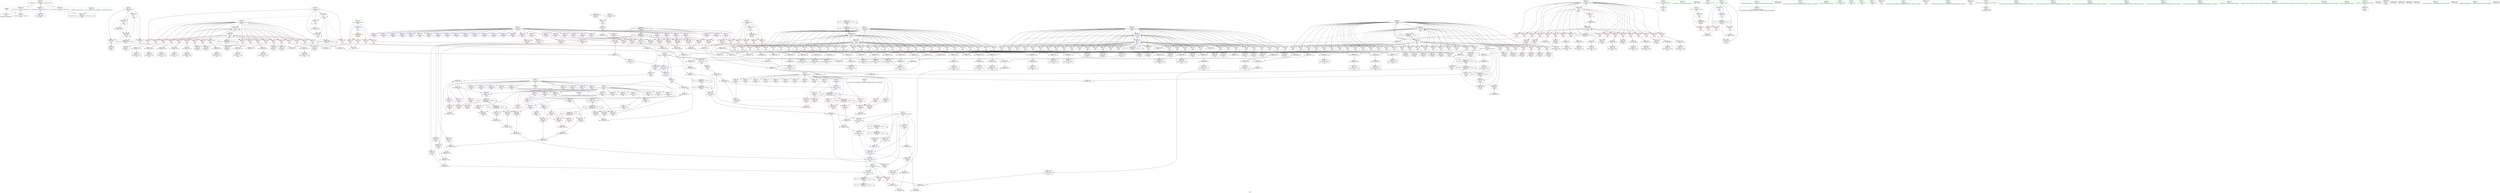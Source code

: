digraph "SVFG" {
	label="SVFG";

	Node0x56217c3c7a30 [shape=record,color=grey,label="{NodeID: 0\nNullPtr}"];
	Node0x56217c3c7a30 -> Node0x56217c3fec00[style=solid];
	Node0x56217c3c7a30 -> Node0x56217c40a1b0[style=solid];
	Node0x56217c450140 [shape=record,color=black,label="{NodeID: 692\nMR_30V_2 = PHI(MR_30V_3, MR_30V_1, )\npts\{88 \}\n}"];
	Node0x56217c450140 -> Node0x56217c446740[style=dashed];
	Node0x56217c450140 -> Node0x56217c450140[style=dashed];
	Node0x56217c426480 [shape=record,color=grey,label="{NodeID: 609\n610 = Binary(599, 609, )\n}"];
	Node0x56217c426480 -> Node0x56217c420f00[style=solid];
	Node0x56217c41e800 [shape=record,color=grey,label="{NodeID: 526\n619 = Binary(618, 98, )\n}"];
	Node0x56217c41e800 -> Node0x56217c4048a0[style=solid];
	Node0x56217c40a2b0 [shape=record,color=blue,label="{NodeID: 443\n67\<--9\nretval\<--\nmain\n}"];
	Node0x56217c411a50 [shape=record,color=red,label="{NodeID: 360\n344\<--87\n\<--L\nmain\n}"];
	Node0x56217c411a50 -> Node0x56217c427e00[style=solid];
	Node0x56217c40d6e0 [shape=record,color=red,label="{NodeID: 277\n209\<--77\n\<--Y20\nmain\n}"];
	Node0x56217c40d6e0 -> Node0x56217c3ffc60[style=solid];
	Node0x56217c4014c0 [shape=record,color=purple,label="{NodeID: 194\n477\<--21\narrayidx215\<--Q1\nmain\n}"];
	Node0x56217c3fe740 [shape=record,color=black,label="{NodeID: 111\n447\<--446\nidxprom197\<--add196\nmain\n}"];
	Node0x56217c3ca3f0 [shape=record,color=green,label="{NodeID: 28\n52\<--53\n__cxa_atexit\<--__cxa_atexit_field_insensitive\n}"];
	Node0x56217c428e80 [shape=record,color=grey,label="{NodeID: 637\n155 = cmp(153, 154, )\n}"];
	Node0x56217c421200 [shape=record,color=grey,label="{NodeID: 554\n523 = Binary(522, 98, )\n}"];
	Node0x56217c421200 -> Node0x56217c403ba0[style=solid];
	Node0x56217c41b610 [shape=record,color=blue,label="{NodeID: 471\n85\<--675\nY127\<--inc333\nmain\n}"];
	Node0x56217c41b610 -> Node0x56217c410050[style=dashed];
	Node0x56217c41b610 -> Node0x56217c410120[style=dashed];
	Node0x56217c41b610 -> Node0x56217c4101f0[style=dashed];
	Node0x56217c41b610 -> Node0x56217c4102c0[style=dashed];
	Node0x56217c41b610 -> Node0x56217c410390[style=dashed];
	Node0x56217c41b610 -> Node0x56217c410460[style=dashed];
	Node0x56217c41b610 -> Node0x56217c410530[style=dashed];
	Node0x56217c41b610 -> Node0x56217c410600[style=dashed];
	Node0x56217c41b610 -> Node0x56217c4106d0[style=dashed];
	Node0x56217c41b610 -> Node0x56217c4107a0[style=dashed];
	Node0x56217c41b610 -> Node0x56217c410870[style=dashed];
	Node0x56217c41b610 -> Node0x56217c410940[style=dashed];
	Node0x56217c41b610 -> Node0x56217c410a10[style=dashed];
	Node0x56217c41b610 -> Node0x56217c410ae0[style=dashed];
	Node0x56217c41b610 -> Node0x56217c410bb0[style=dashed];
	Node0x56217c41b610 -> Node0x56217c410c80[style=dashed];
	Node0x56217c41b610 -> Node0x56217c410d50[style=dashed];
	Node0x56217c41b610 -> Node0x56217c410e20[style=dashed];
	Node0x56217c41b610 -> Node0x56217c410ef0[style=dashed];
	Node0x56217c41b610 -> Node0x56217c410fc0[style=dashed];
	Node0x56217c41b610 -> Node0x56217c411090[style=dashed];
	Node0x56217c41b610 -> Node0x56217c411160[style=dashed];
	Node0x56217c41b610 -> Node0x56217c411230[style=dashed];
	Node0x56217c41b610 -> Node0x56217c411300[style=dashed];
	Node0x56217c41b610 -> Node0x56217c4113d0[style=dashed];
	Node0x56217c41b610 -> Node0x56217c4114a0[style=dashed];
	Node0x56217c41b610 -> Node0x56217c411570[style=dashed];
	Node0x56217c41b610 -> Node0x56217c411640[style=dashed];
	Node0x56217c41b610 -> Node0x56217c411710[style=dashed];
	Node0x56217c41b610 -> Node0x56217c4117e0[style=dashed];
	Node0x56217c41b610 -> Node0x56217c4118b0[style=dashed];
	Node0x56217c41b610 -> Node0x56217c41aec0[style=dashed];
	Node0x56217c41b610 -> Node0x56217c41b610[style=dashed];
	Node0x56217c41b610 -> Node0x56217c44fc40[style=dashed];
	Node0x56217c407480 [shape=record,color=red,label="{NodeID: 388\n638\<--87\n\<--L\nmain\n}"];
	Node0x56217c407480 -> Node0x56217c423d80[style=solid];
	Node0x56217c40eda0 [shape=record,color=red,label="{NodeID: 305\n416\<--83\n\<--X122\nmain\n}"];
	Node0x56217c40eda0 -> Node0x56217c425e80[style=solid];
	Node0x56217c402b80 [shape=record,color=purple,label="{NodeID: 222\n369\<--27\narrayidx147\<--QQ\nmain\n}"];
	Node0x56217c404630 [shape=record,color=black,label="{NodeID: 139\n604\<--603\nidxprom290\<--sub289\nmain\n}"];
	Node0x56217c3ff2a0 [shape=record,color=black,label="{NodeID: 56\n127\<--126\nidxprom\<--\nmain\n}"];
	Node0x56217c470490 [shape=record,color=black,label="{NodeID: 748\n694 = PHI()\n}"];
	Node0x56217c423c00 [shape=record,color=grey,label="{NodeID: 582\n379 = Binary(377, 378, )\n}"];
	Node0x56217c423c00 -> Node0x56217c401250[style=solid];
	Node0x56217c408b40 [shape=record,color=red,label="{NodeID: 416\n413\<--412\n\<--arrayidx174\nmain\n}"];
	Node0x56217c408b40 -> Node0x56217c3fe190[style=solid];
	Node0x56217c410460 [shape=record,color=red,label="{NodeID: 333\n390\<--85\n\<--Y127\nmain\n}"];
	Node0x56217c410460 -> Node0x56217c3fdcb0[style=solid];
	Node0x56217c40c0f0 [shape=record,color=red,label="{NodeID: 250\n115\<--71\n\<--Y\nmain\n}"];
	Node0x56217c40c0f0 -> Node0x56217c429780[style=solid];
	Node0x56217c405cf0 [shape=record,color=purple,label="{NodeID: 167\n499\<--19\narrayidx228\<--P\nmain\n}"];
	Node0x56217c405cf0 -> Node0x56217c4091c0[style=solid];
	Node0x56217c400960 [shape=record,color=black,label="{NodeID: 84\n279\<--278\nidxprom96\<--\nmain\n}"];
	Node0x56217c3c8240 [shape=record,color=green,label="{NodeID: 1\n7\<--1\n__dso_handle\<--dummyObj\nGlob }"];
	Node0x56217c450640 [shape=record,color=black,label="{NodeID: 693\nMR_32V_2 = PHI(MR_32V_3, MR_32V_1, )\npts\{90 \}\n}"];
	Node0x56217c450640 -> Node0x56217c446c40[style=dashed];
	Node0x56217c450640 -> Node0x56217c450640[style=dashed];
	Node0x56217c426600 [shape=record,color=grey,label="{NodeID: 610\n268 = Binary(267, 98, )\n}"];
	Node0x56217c426600 -> Node0x56217c4006f0[style=solid];
	Node0x56217c41e980 [shape=record,color=grey,label="{NodeID: 527\n654 = Binary(653, 98, )\n}"];
	Node0x56217c41e980 -> Node0x56217c404be0[style=solid];
	Node0x56217c40a380 [shape=record,color=blue,label="{NodeID: 444\n11\<--98\nTT\<--\nmain\n}"];
	Node0x56217c40a380 -> Node0x56217c44d440[style=dashed];
	Node0x56217c411b20 [shape=record,color=red,label="{NodeID: 361\n350\<--87\n\<--L\nmain\n}"];
	Node0x56217c411b20 -> Node0x56217c422a00[style=solid];
	Node0x56217c40d7b0 [shape=record,color=red,label="{NodeID: 278\n217\<--77\n\<--Y20\nmain\n}"];
	Node0x56217c40d7b0 -> Node0x56217c41fe80[style=solid];
	Node0x56217c401590 [shape=record,color=purple,label="{NodeID: 195\n480\<--21\narrayidx217\<--Q1\nmain\n}"];
	Node0x56217c401590 -> Node0x56217c409020[style=solid];
	Node0x56217c3fe810 [shape=record,color=black,label="{NodeID: 112\n452\<--451\nidxprom200\<--add199\nmain\n}"];
	Node0x56217c3ca4c0 [shape=record,color=green,label="{NodeID: 29\n51\<--57\n_ZNSt8ios_base4InitD1Ev\<--_ZNSt8ios_base4InitD1Ev_field_insensitive\n}"];
	Node0x56217c3ca4c0 -> Node0x56217c3ff0d0[style=solid];
	Node0x56217c429000 [shape=record,color=grey,label="{NodeID: 638\n326 = cmp(323, 325, )\n}"];
	Node0x56217c421380 [shape=record,color=grey,label="{NodeID: 555\n670 = Binary(669, 98, )\n}"];
	Node0x56217c421380 -> Node0x56217c41b540[style=solid];
	Node0x56217c41b6e0 [shape=record,color=blue,label="{NodeID: 472\n83\<--680\nX122\<--inc336\nmain\n}"];
	Node0x56217c41b6e0 -> Node0x56217c40e720[style=dashed];
	Node0x56217c41b6e0 -> Node0x56217c40e7f0[style=dashed];
	Node0x56217c41b6e0 -> Node0x56217c40e8c0[style=dashed];
	Node0x56217c41b6e0 -> Node0x56217c40e990[style=dashed];
	Node0x56217c41b6e0 -> Node0x56217c40ea60[style=dashed];
	Node0x56217c41b6e0 -> Node0x56217c40eb30[style=dashed];
	Node0x56217c41b6e0 -> Node0x56217c40ec00[style=dashed];
	Node0x56217c41b6e0 -> Node0x56217c40ecd0[style=dashed];
	Node0x56217c41b6e0 -> Node0x56217c40eda0[style=dashed];
	Node0x56217c41b6e0 -> Node0x56217c40ee70[style=dashed];
	Node0x56217c41b6e0 -> Node0x56217c40ef40[style=dashed];
	Node0x56217c41b6e0 -> Node0x56217c40f010[style=dashed];
	Node0x56217c41b6e0 -> Node0x56217c40f0e0[style=dashed];
	Node0x56217c41b6e0 -> Node0x56217c40f1b0[style=dashed];
	Node0x56217c41b6e0 -> Node0x56217c40f280[style=dashed];
	Node0x56217c41b6e0 -> Node0x56217c40f350[style=dashed];
	Node0x56217c41b6e0 -> Node0x56217c40f420[style=dashed];
	Node0x56217c41b6e0 -> Node0x56217c40f4f0[style=dashed];
	Node0x56217c41b6e0 -> Node0x56217c40f5c0[style=dashed];
	Node0x56217c41b6e0 -> Node0x56217c40f690[style=dashed];
	Node0x56217c41b6e0 -> Node0x56217c40f760[style=dashed];
	Node0x56217c41b6e0 -> Node0x56217c40f830[style=dashed];
	Node0x56217c41b6e0 -> Node0x56217c40f900[style=dashed];
	Node0x56217c41b6e0 -> Node0x56217c40f9d0[style=dashed];
	Node0x56217c41b6e0 -> Node0x56217c40faa0[style=dashed];
	Node0x56217c41b6e0 -> Node0x56217c40fb70[style=dashed];
	Node0x56217c41b6e0 -> Node0x56217c40fc40[style=dashed];
	Node0x56217c41b6e0 -> Node0x56217c40fd10[style=dashed];
	Node0x56217c41b6e0 -> Node0x56217c40fde0[style=dashed];
	Node0x56217c41b6e0 -> Node0x56217c40feb0[style=dashed];
	Node0x56217c41b6e0 -> Node0x56217c40ff80[style=dashed];
	Node0x56217c41b6e0 -> Node0x56217c41b6e0[style=dashed];
	Node0x56217c41b6e0 -> Node0x56217c44f740[style=dashed];
	Node0x56217c407550 [shape=record,color=red,label="{NodeID: 389\n652\<--87\n\<--L\nmain\n}"];
	Node0x56217c407550 -> Node0x56217c41dd80[style=solid];
	Node0x56217c40ee70 [shape=record,color=red,label="{NodeID: 306\n428\<--83\n\<--X122\nmain\n}"];
	Node0x56217c40ee70 -> Node0x56217c421b00[style=solid];
	Node0x56217c402c50 [shape=record,color=purple,label="{NodeID: 223\n374\<--27\narrayidx150\<--QQ\nmain\n}"];
	Node0x56217c402c50 -> Node0x56217c408800[style=solid];
	Node0x56217c404700 [shape=record,color=black,label="{NodeID: 140\n607\<--606\nidxprom292\<--\nmain\n}"];
	Node0x56217c3ff370 [shape=record,color=black,label="{NodeID: 57\n130\<--129\nidxprom11\<--\nmain\n}"];
	Node0x56217c470590 [shape=record,color=black,label="{NodeID: 749\n697 = PHI()\n}"];
	Node0x56217c423d80 [shape=record,color=grey,label="{NodeID: 583\n639 = Binary(637, 638, )\n}"];
	Node0x56217c423d80 -> Node0x56217c423000[style=solid];
	Node0x56217c408c10 [shape=record,color=red,label="{NodeID: 417\n425\<--424\n\<--arrayidx182\nmain\n}"];
	Node0x56217c408c10 -> Node0x56217c3fe400[style=solid];
	Node0x56217c410530 [shape=record,color=red,label="{NodeID: 334\n398\<--85\n\<--Y127\nmain\n}"];
	Node0x56217c410530 -> Node0x56217c3fde50[style=solid];
	Node0x56217c40c1c0 [shape=record,color=red,label="{NodeID: 251\n129\<--71\n\<--Y\nmain\n}"];
	Node0x56217c40c1c0 -> Node0x56217c3ff370[style=solid];
	Node0x56217c405dc0 [shape=record,color=purple,label="{NodeID: 168\n509\<--19\narrayidx234\<--P\nmain\n}"];
	Node0x56217c400a30 [shape=record,color=black,label="{NodeID: 85\n283\<--282\nidxprom98\<--\nmain\n}"];
	Node0x56217c3c6b40 [shape=record,color=green,label="{NodeID: 2\n9\<--1\n\<--dummyObj\nCan only get source location for instruction, argument, global var or function.}"];
	Node0x56217c450b40 [shape=record,color=black,label="{NodeID: 694\nMR_34V_2 = PHI(MR_34V_3, MR_34V_1, )\npts\{92 \}\n}"];
	Node0x56217c450b40 -> Node0x56217c447140[style=dashed];
	Node0x56217c450b40 -> Node0x56217c450b40[style=dashed];
	Node0x56217c426780 [shape=record,color=grey,label="{NodeID: 611\n243 = Binary(234, 242, )\n}"];
	Node0x56217c426780 -> Node0x56217c426000[style=solid];
	Node0x56217c41eb00 [shape=record,color=grey,label="{NodeID: 528\n657 = Binary(655, 656, )\n}"];
	Node0x56217c41eb00 -> Node0x56217c428b80[style=solid];
	Node0x56217c40a450 [shape=record,color=blue,label="{NodeID: 445\n69\<--9\nX\<--\nmain\n}"];
	Node0x56217c40a450 -> Node0x56217c40be80[style=dashed];
	Node0x56217c40a450 -> Node0x56217c40bf50[style=dashed];
	Node0x56217c40a450 -> Node0x56217c40c020[style=dashed];
	Node0x56217c40a450 -> Node0x56217c40a790[style=dashed];
	Node0x56217c40a450 -> Node0x56217c44d940[style=dashed];
	Node0x56217c411bf0 [shape=record,color=red,label="{NodeID: 362\n357\<--87\n\<--L\nmain\n}"];
	Node0x56217c411bf0 -> Node0x56217c422400[style=solid];
	Node0x56217c40d880 [shape=record,color=red,label="{NodeID: 279\n222\<--77\n\<--Y20\nmain\n}"];
	Node0x56217c40d880 -> Node0x56217c423300[style=solid];
	Node0x56217c401660 [shape=record,color=purple,label="{NodeID: 196\n230\<--24\narrayidx65\<--Q2\nmain\n}"];
	Node0x56217c3fe8e0 [shape=record,color=black,label="{NodeID: 113\n456\<--455\nidxprom202\<--\nmain\n}"];
	Node0x56217c3ca590 [shape=record,color=green,label="{NodeID: 30\n64\<--65\nmain\<--main_field_insensitive\n}"];
	Node0x56217c429180 [shape=record,color=grey,label="{NodeID: 639\n353 = cmp(351, 352, )\n}"];
	Node0x56217c421500 [shape=record,color=grey,label="{NodeID: 556\n555 = Binary(553, 554, )\n}"];
	Node0x56217c421500 -> Node0x56217c403e10[style=solid];
	Node0x56217c41b7b0 [shape=record,color=blue,label="{NodeID: 473\n11\<--701\nTT\<--inc345\nmain\n}"];
	Node0x56217c41b7b0 -> Node0x56217c44d440[style=dashed];
	Node0x56217c407620 [shape=record,color=red,label="{NodeID: 390\n661\<--87\n\<--L\nmain\n}"];
	Node0x56217c407620 -> Node0x56217c428d00[style=solid];
	Node0x56217c40ef40 [shape=record,color=red,label="{NodeID: 307\n444\<--83\n\<--X122\nmain\n}"];
	Node0x56217c40ef40 -> Node0x56217c427b00[style=solid];
	Node0x56217c402d20 [shape=record,color=purple,label="{NodeID: 224\n381\<--27\narrayidx154\<--QQ\nmain\n}"];
	Node0x56217c4047d0 [shape=record,color=black,label="{NodeID: 141\n614\<--613\nidxprom296\<--\nmain\n}"];
	Node0x56217c3ff440 [shape=record,color=black,label="{NodeID: 58\n165\<--164\nidxprom25\<--sub24\nmain\n}"];
	Node0x56217c423f00 [shape=record,color=grey,label="{NodeID: 584\n603 = Binary(602, 98, )\n}"];
	Node0x56217c423f00 -> Node0x56217c404630[style=solid];
	Node0x56217c408ce0 [shape=record,color=red,label="{NodeID: 418\n440\<--439\n\<--arrayidx192\nmain\n}"];
	Node0x56217c408ce0 -> Node0x56217c3fe670[style=solid];
	Node0x56217c410600 [shape=record,color=red,label="{NodeID: 335\n407\<--85\n\<--Y127\nmain\n}"];
	Node0x56217c410600 -> Node0x56217c425700[style=solid];
	Node0x56217c40c290 [shape=record,color=red,label="{NodeID: 252\n134\<--71\n\<--Y\nmain\n}"];
	Node0x56217c40c290 -> Node0x56217c424b00[style=solid];
	Node0x56217c405e90 [shape=record,color=purple,label="{NodeID: 169\n512\<--19\narrayidx236\<--P\nmain\n}"];
	Node0x56217c405e90 -> Node0x56217c409290[style=solid];
	Node0x56217c400b00 [shape=record,color=black,label="{NodeID: 86\n287\<--286\nidxprom101\<--sub100\nmain\n}"];
	Node0x56217c3c9630 [shape=record,color=green,label="{NodeID: 3\n30\<--1\n_ZSt3cin\<--dummyObj\nGlob }"];
	Node0x56217c451040 [shape=record,color=black,label="{NodeID: 695\nMR_36V_2 = PHI(MR_36V_3, MR_36V_1, )\npts\{200000 \}\n}"];
	Node0x56217c451040 -> Node0x56217c407d70[style=dashed];
	Node0x56217c451040 -> Node0x56217c4080b0[style=dashed];
	Node0x56217c451040 -> Node0x56217c4083f0[style=dashed];
	Node0x56217c451040 -> Node0x56217c408a70[style=dashed];
	Node0x56217c451040 -> Node0x56217c408b40[style=dashed];
	Node0x56217c451040 -> Node0x56217c408c10[style=dashed];
	Node0x56217c451040 -> Node0x56217c408ce0[style=dashed];
	Node0x56217c451040 -> Node0x56217c4090f0[style=dashed];
	Node0x56217c451040 -> Node0x56217c4091c0[style=dashed];
	Node0x56217c451040 -> Node0x56217c409290[style=dashed];
	Node0x56217c451040 -> Node0x56217c409360[style=dashed];
	Node0x56217c451040 -> Node0x56217c409770[style=dashed];
	Node0x56217c451040 -> Node0x56217c409840[style=dashed];
	Node0x56217c451040 -> Node0x56217c409910[style=dashed];
	Node0x56217c451040 -> Node0x56217c4099e0[style=dashed];
	Node0x56217c451040 -> Node0x56217c44b640[style=dashed];
	Node0x56217c451040 -> Node0x56217c451040[style=dashed];
	Node0x56217c426900 [shape=record,color=grey,label="{NodeID: 612\n294 = Binary(293, 98, )\n}"];
	Node0x56217c426900 -> Node0x56217c400bd0[style=solid];
	Node0x56217c41ec80 [shape=record,color=grey,label="{NodeID: 529\n648 = Binary(647, 540, )\n}"];
	Node0x56217c41ec80 -> Node0x56217c428b80[style=solid];
	Node0x56217c40a520 [shape=record,color=blue,label="{NodeID: 446\n71\<--9\nY\<--\nmain\n}"];
	Node0x56217c40a520 -> Node0x56217c40c0f0[style=dashed];
	Node0x56217c40a520 -> Node0x56217c40c1c0[style=dashed];
	Node0x56217c40a520 -> Node0x56217c40c290[style=dashed];
	Node0x56217c40a520 -> Node0x56217c40a520[style=dashed];
	Node0x56217c40a520 -> Node0x56217c40a6c0[style=dashed];
	Node0x56217c40a520 -> Node0x56217c44de40[style=dashed];
	Node0x56217c411cc0 [shape=record,color=red,label="{NodeID: 363\n362\<--87\n\<--L\nmain\n}"];
	Node0x56217c411cc0 -> Node0x56217c41fb80[style=solid];
	Node0x56217c40d950 [shape=record,color=red,label="{NodeID: 280\n231\<--77\n\<--Y20\nmain\n}"];
	Node0x56217c40d950 -> Node0x56217c400070[style=solid];
	Node0x56217c401730 [shape=record,color=purple,label="{NodeID: 197\n233\<--24\narrayidx67\<--Q2\nmain\n}"];
	Node0x56217c401730 -> Node0x56217c408180[style=solid];
	Node0x56217c3fe9b0 [shape=record,color=black,label="{NodeID: 114\n461\<--460\nidxprom205\<--add204\nmain\n}"];
	Node0x56217c3ca660 [shape=record,color=green,label="{NodeID: 31\n67\<--68\nretval\<--retval_field_insensitive\nmain\n}"];
	Node0x56217c3ca660 -> Node0x56217c40a2b0[style=solid];
	Node0x56217c429300 [shape=record,color=grey,label="{NodeID: 640\n333 = cmp(330, 332, )\n}"];
	Node0x56217c421680 [shape=record,color=grey,label="{NodeID: 557\n527 = Binary(513, 526, )\n}"];
	Node0x56217c421680 -> Node0x56217c41d900[style=solid];
	Node0x56217c4076f0 [shape=record,color=red,label="{NodeID: 391\n665\<--87\n\<--L\nmain\n}"];
	Node0x56217c4076f0 -> Node0x56217c41b470[style=solid];
	Node0x56217c40f010 [shape=record,color=red,label="{NodeID: 308\n455\<--83\n\<--X122\nmain\n}"];
	Node0x56217c40f010 -> Node0x56217c3fe8e0[style=solid];
	Node0x56217c402df0 [shape=record,color=purple,label="{NodeID: 225\n384\<--27\narrayidx156\<--QQ\nmain\n}"];
	Node0x56217c402df0 -> Node0x56217c4088d0[style=solid];
	Node0x56217c4048a0 [shape=record,color=black,label="{NodeID: 142\n620\<--619\nidxprom300\<--sub299\nmain\n}"];
	Node0x56217c3ff510 [shape=record,color=black,label="{NodeID: 59\n169\<--168\nidxprom28\<--sub27\nmain\n}"];
	Node0x56217c424080 [shape=record,color=grey,label="{NodeID: 585\n372 = Binary(370, 371, )\n}"];
	Node0x56217c424080 -> Node0x56217c401180[style=solid];
	Node0x56217c408db0 [shape=record,color=red,label="{NodeID: 419\n454\<--453\n\<--arrayidx201\nmain\n}"];
	Node0x56217c408db0 -> Node0x56217c426f00[style=solid];
	Node0x56217c4106d0 [shape=record,color=red,label="{NodeID: 336\n422\<--85\n\<--Y127\nmain\n}"];
	Node0x56217c4106d0 -> Node0x56217c3fe330[style=solid];
	Node0x56217c40c360 [shape=record,color=red,label="{NodeID: 253\n122\<--73\n\<--Ch\nmain\n}"];
	Node0x56217c40c360 -> Node0x56217c3ff1d0[style=solid];
	Node0x56217c405f60 [shape=record,color=purple,label="{NodeID: 170\n519\<--19\narrayidx240\<--P\nmain\n}"];
	Node0x56217c400bd0 [shape=record,color=black,label="{NodeID: 87\n295\<--294\nidxprom106\<--sub105\nmain\n}"];
	Node0x56217c3c8ee0 [shape=record,color=green,label="{NodeID: 4\n31\<--1\n.str\<--dummyObj\nGlob }"];
	Node0x56217c451540 [shape=record,color=black,label="{NodeID: 696\nMR_38V_2 = PHI(MR_38V_3, MR_38V_1, )\npts\{230000 \}\n}"];
	Node0x56217c451540 -> Node0x56217c408db0[style=dashed];
	Node0x56217c451540 -> Node0x56217c408e80[style=dashed];
	Node0x56217c451540 -> Node0x56217c408f50[style=dashed];
	Node0x56217c451540 -> Node0x56217c409020[style=dashed];
	Node0x56217c451540 -> Node0x56217c44c540[style=dashed];
	Node0x56217c451540 -> Node0x56217c451540[style=dashed];
	Node0x56217c426a80 [shape=record,color=grey,label="{NodeID: 613\n292 = Binary(290, 291, )\n}"];
	Node0x56217c426a80 -> Node0x56217c423780[style=solid];
	Node0x56217c41ee00 [shape=record,color=grey,label="{NodeID: 530\n631 = Binary(629, 630, )\n}"];
	Node0x56217c41ee00 -> Node0x56217c41f280[style=solid];
	Node0x56217c40a5f0 [shape=record,color=blue,label="{NodeID: 447\n131\<--124\narrayidx12\<--sub\nmain\n}"];
	Node0x56217c40a5f0 -> Node0x56217c44b640[style=dashed];
	Node0x56217c411d90 [shape=record,color=red,label="{NodeID: 364\n371\<--87\n\<--L\nmain\n}"];
	Node0x56217c411d90 -> Node0x56217c424080[style=solid];
	Node0x56217c40da20 [shape=record,color=red,label="{NodeID: 281\n238\<--77\n\<--Y20\nmain\n}"];
	Node0x56217c40da20 -> Node0x56217c421c80[style=solid];
	Node0x56217c401800 [shape=record,color=purple,label="{NodeID: 198\n237\<--24\narrayidx69\<--Q2\nmain\n}"];
	Node0x56217c3fea80 [shape=record,color=black,label="{NodeID: 115\n468\<--467\nidxprom209\<--add208\nmain\n}"];
	Node0x56217c3ca730 [shape=record,color=green,label="{NodeID: 32\n69\<--70\nX\<--X_field_insensitive\nmain\n}"];
	Node0x56217c3ca730 -> Node0x56217c40be80[style=solid];
	Node0x56217c3ca730 -> Node0x56217c40bf50[style=solid];
	Node0x56217c3ca730 -> Node0x56217c40c020[style=solid];
	Node0x56217c3ca730 -> Node0x56217c40a450[style=solid];
	Node0x56217c3ca730 -> Node0x56217c40a790[style=solid];
	Node0x56217c429480 [shape=record,color=grey,label="{NodeID: 641\n111 = cmp(109, 110, )\n}"];
	Node0x56217c421800 [shape=record,color=grey,label="{NodeID: 558\n195 = Binary(193, 194, )\n}"];
	Node0x56217c421800 -> Node0x56217c420a80[style=solid];
	Node0x56217c4077c0 [shape=record,color=red,label="{NodeID: 392\n669\<--87\n\<--L\nmain\n}"];
	Node0x56217c4077c0 -> Node0x56217c421380[style=solid];
	Node0x56217c40f0e0 [shape=record,color=red,label="{NodeID: 309\n465\<--83\n\<--X122\nmain\n}"];
	Node0x56217c40f0e0 -> Node0x56217c426c00[style=solid];
	Node0x56217c402ec0 [shape=record,color=purple,label="{NodeID: 226\n389\<--27\narrayidx159\<--QQ\nmain\n}"];
	Node0x56217c404970 [shape=record,color=black,label="{NodeID: 143\n627\<--626\nidxprom304\<--sub303\nmain\n}"];
	Node0x56217c3ff5e0 [shape=record,color=black,label="{NodeID: 60\n175\<--174\nconv31\<--mul\nmain\n}"];
	Node0x56217c3ff5e0 -> Node0x56217c40aa00[style=solid];
	Node0x56217c424200 [shape=record,color=grey,label="{NodeID: 586\n140 = Binary(139, 98, )\n}"];
	Node0x56217c424200 -> Node0x56217c40a790[style=solid];
	Node0x56217c408e80 [shape=record,color=red,label="{NodeID: 420\n463\<--462\n\<--arrayidx206\nmain\n}"];
	Node0x56217c408e80 -> Node0x56217c426f00[style=solid];
	Node0x56217c4107a0 [shape=record,color=red,label="{NodeID: 337\n434\<--85\n\<--Y127\nmain\n}"];
	Node0x56217c4107a0 -> Node0x56217c424f80[style=solid];
	Node0x56217c40c430 [shape=record,color=red,label="{NodeID: 254\n153\<--75\n\<--X16\nmain\n}"];
	Node0x56217c40c430 -> Node0x56217c428e80[style=solid];
	Node0x56217c406030 [shape=record,color=purple,label="{NodeID: 171\n525\<--19\narrayidx244\<--P\nmain\n}"];
	Node0x56217c406030 -> Node0x56217c409360[style=solid];
	Node0x56217c400ca0 [shape=record,color=black,label="{NodeID: 88\n299\<--298\nidxprom109\<--sub108\nmain\n}"];
	Node0x56217c3c9470 [shape=record,color=green,label="{NodeID: 5\n33\<--1\n.str.1\<--dummyObj\nGlob }"];
	Node0x56217c451a40 [shape=record,color=black,label="{NodeID: 697\nMR_40V_2 = PHI(MR_40V_3, MR_40V_1, )\npts\{260000 \}\n}"];
	Node0x56217c451a40 -> Node0x56217c409430[style=dashed];
	Node0x56217c451a40 -> Node0x56217c409500[style=dashed];
	Node0x56217c451a40 -> Node0x56217c4095d0[style=dashed];
	Node0x56217c451a40 -> Node0x56217c4096a0[style=dashed];
	Node0x56217c451a40 -> Node0x56217c44ca40[style=dashed];
	Node0x56217c451a40 -> Node0x56217c451a40[style=dashed];
	Node0x56217c426c00 [shape=record,color=grey,label="{NodeID: 614\n467 = Binary(465, 466, )\n}"];
	Node0x56217c426c00 -> Node0x56217c3fea80[style=solid];
	Node0x56217c41ef80 [shape=record,color=grey,label="{NodeID: 531\n543 = Binary(541, 542, )\n}"];
	Node0x56217c41ef80 -> Node0x56217c41f100[style=solid];
	Node0x56217c40a6c0 [shape=record,color=blue,label="{NodeID: 448\n71\<--135\nY\<--inc\nmain\n}"];
	Node0x56217c40a6c0 -> Node0x56217c40c0f0[style=dashed];
	Node0x56217c40a6c0 -> Node0x56217c40c1c0[style=dashed];
	Node0x56217c40a6c0 -> Node0x56217c40c290[style=dashed];
	Node0x56217c40a6c0 -> Node0x56217c40a520[style=dashed];
	Node0x56217c40a6c0 -> Node0x56217c40a6c0[style=dashed];
	Node0x56217c40a6c0 -> Node0x56217c44de40[style=dashed];
	Node0x56217c411e60 [shape=record,color=red,label="{NodeID: 365\n378\<--87\n\<--L\nmain\n}"];
	Node0x56217c411e60 -> Node0x56217c423c00[style=solid];
	Node0x56217c40daf0 [shape=record,color=red,label="{NodeID: 282\n250\<--77\n\<--Y20\nmain\n}"];
	Node0x56217c40daf0 -> Node0x56217c425b80[style=solid];
	Node0x56217c4018d0 [shape=record,color=purple,label="{NodeID: 199\n241\<--24\narrayidx72\<--Q2\nmain\n}"];
	Node0x56217c4018d0 -> Node0x56217c408250[style=solid];
	Node0x56217c403380 [shape=record,color=black,label="{NodeID: 116\n471\<--470\nidxprom211\<--\nmain\n}"];
	Node0x56217c3ca800 [shape=record,color=green,label="{NodeID: 33\n71\<--72\nY\<--Y_field_insensitive\nmain\n}"];
	Node0x56217c3ca800 -> Node0x56217c40c0f0[style=solid];
	Node0x56217c3ca800 -> Node0x56217c40c1c0[style=solid];
	Node0x56217c3ca800 -> Node0x56217c40c290[style=solid];
	Node0x56217c3ca800 -> Node0x56217c40a520[style=solid];
	Node0x56217c3ca800 -> Node0x56217c40a6c0[style=solid];
	Node0x56217c429600 [shape=record,color=grey,label="{NodeID: 642\n102 = cmp(100, 101, )\n}"];
	Node0x56217c421980 [shape=record,color=grey,label="{NodeID: 559\n197 = Binary(196, 98, )\n}"];
	Node0x56217c421980 -> Node0x56217c3ff9f0[style=solid];
	Node0x56217c407890 [shape=record,color=red,label="{NodeID: 393\n548\<--89\n\<--Mass\nmain\n}"];
	Node0x56217c407890 -> Node0x56217c420000[style=solid];
	Node0x56217c40f1b0 [shape=record,color=red,label="{NodeID: 310\n475\<--83\n\<--X122\nmain\n}"];
	Node0x56217c40f1b0 -> Node0x56217c403450[style=solid];
	Node0x56217c402f90 [shape=record,color=purple,label="{NodeID: 227\n392\<--27\narrayidx161\<--QQ\nmain\n}"];
	Node0x56217c402f90 -> Node0x56217c4089a0[style=solid];
	Node0x56217c404a40 [shape=record,color=black,label="{NodeID: 144\n633\<--632\nidxprom308\<--sub307\nmain\n}"];
	Node0x56217c3ff6b0 [shape=record,color=black,label="{NodeID: 61\n179\<--178\nidxprom33\<--sub32\nmain\n}"];
	Node0x56217c424380 [shape=record,color=grey,label="{NodeID: 587\n386 = Binary(376, 385, )\n}"];
	Node0x56217c424380 -> Node0x56217c41fd00[style=solid];
	Node0x56217c408f50 [shape=record,color=red,label="{NodeID: 421\n473\<--472\n\<--arrayidx212\nmain\n}"];
	Node0x56217c408f50 -> Node0x56217c427380[style=solid];
	Node0x56217c410870 [shape=record,color=red,label="{NodeID: 338\n449\<--85\n\<--Y127\nmain\n}"];
	Node0x56217c410870 -> Node0x56217c427800[style=solid];
	Node0x56217c40c500 [shape=record,color=red,label="{NodeID: 255\n163\<--75\n\<--X16\nmain\n}"];
	Node0x56217c40c500 -> Node0x56217c428880[style=solid];
	Node0x56217c406100 [shape=record,color=purple,label="{NodeID: 172\n595\<--19\narrayidx285\<--P\nmain\n}"];
	Node0x56217c400d70 [shape=record,color=black,label="{NodeID: 89\n304\<--303\nidxprom112\<--\nmain\n}"];
	Node0x56217c3c9500 [shape=record,color=green,label="{NodeID: 6\n35\<--1\n.str.2\<--dummyObj\nGlob }"];
	Node0x56217c451f40 [shape=record,color=black,label="{NodeID: 698\nMR_42V_2 = PHI(MR_42V_3, MR_42V_1, )\npts\{290000 \}\n}"];
	Node0x56217c451f40 -> Node0x56217c408730[style=dashed];
	Node0x56217c451f40 -> Node0x56217c408800[style=dashed];
	Node0x56217c451f40 -> Node0x56217c4088d0[style=dashed];
	Node0x56217c451f40 -> Node0x56217c4089a0[style=dashed];
	Node0x56217c451f40 -> Node0x56217c44cf40[style=dashed];
	Node0x56217c451f40 -> Node0x56217c451f40[style=dashed];
	Node0x56217c426d80 [shape=record,color=grey,label="{NodeID: 615\n290 = Binary(281, 289, )\n}"];
	Node0x56217c426d80 -> Node0x56217c426a80[style=solid];
	Node0x56217c41f100 [shape=record,color=grey,label="{NodeID: 532\n545 = Binary(543, 544, )\n}"];
	Node0x56217c41f100 -> Node0x56217c41f580[style=solid];
	Node0x56217c40a790 [shape=record,color=blue,label="{NodeID: 449\n69\<--140\nX\<--inc14\nmain\n}"];
	Node0x56217c40a790 -> Node0x56217c40be80[style=dashed];
	Node0x56217c40a790 -> Node0x56217c40bf50[style=dashed];
	Node0x56217c40a790 -> Node0x56217c40c020[style=dashed];
	Node0x56217c40a790 -> Node0x56217c40a790[style=dashed];
	Node0x56217c40a790 -> Node0x56217c44d940[style=dashed];
	Node0x56217c411f30 [shape=record,color=red,label="{NodeID: 366\n408\<--87\n\<--L\nmain\n}"];
	Node0x56217c411f30 -> Node0x56217c425700[style=solid];
	Node0x56217c40dbc0 [shape=record,color=red,label="{NodeID: 283\n259\<--77\n\<--Y20\nmain\n}"];
	Node0x56217c40dbc0 -> Node0x56217c400550[style=solid];
	Node0x56217c4019a0 [shape=record,color=purple,label="{NodeID: 200\n249\<--24\narrayidx77\<--Q2\nmain\n}"];
	Node0x56217c403450 [shape=record,color=black,label="{NodeID: 117\n476\<--475\nidxprom214\<--\nmain\n}"];
	Node0x56217c3ca8d0 [shape=record,color=green,label="{NodeID: 34\n73\<--74\nCh\<--Ch_field_insensitive\nmain\n}"];
	Node0x56217c3ca8d0 -> Node0x56217c40c360[style=solid];
	Node0x56217c429780 [shape=record,color=grey,label="{NodeID: 643\n117 = cmp(115, 116, )\n}"];
	Node0x56217c421b00 [shape=record,color=grey,label="{NodeID: 560\n430 = Binary(428, 429, )\n}"];
	Node0x56217c421b00 -> Node0x56217c421e00[style=solid];
	Node0x56217c407960 [shape=record,color=red,label="{NodeID: 394\n656\<--89\n\<--Mass\nmain\n}"];
	Node0x56217c407960 -> Node0x56217c41eb00[style=solid];
	Node0x56217c40f280 [shape=record,color=red,label="{NodeID: 311\n484\<--83\n\<--X122\nmain\n}"];
	Node0x56217c40f280 -> Node0x56217c4035f0[style=solid];
	Node0x56217c403060 [shape=record,color=purple,label="{NodeID: 228\n684\<--31\n\<--.str\nmain\n}"];
	Node0x56217c404b10 [shape=record,color=black,label="{NodeID: 145\n643\<--642\nconv315\<--add314\nmain\n}"];
	Node0x56217c404b10 -> Node0x56217c424980[style=solid];
	Node0x56217c3ff780 [shape=record,color=black,label="{NodeID: 62\n182\<--181\nidxprom35\<--\nmain\n}"];
	Node0x56217c424500 [shape=record,color=grey,label="{NodeID: 588\n124 = Binary(123, 125, )\n}"];
	Node0x56217c424500 -> Node0x56217c40a5f0[style=solid];
	Node0x56217c409020 [shape=record,color=red,label="{NodeID: 422\n481\<--480\n\<--arrayidx217\nmain\n}"];
	Node0x56217c409020 -> Node0x56217c427200[style=solid];
	Node0x56217c410940 [shape=record,color=red,label="{NodeID: 339\n458\<--85\n\<--Y127\nmain\n}"];
	Node0x56217c410940 -> Node0x56217c428280[style=solid];
	Node0x56217c40c5d0 [shape=record,color=red,label="{NodeID: 256\n172\<--75\n\<--X16\nmain\n}"];
	Node0x56217c40c5d0 -> Node0x56217c41f400[style=solid];
	Node0x56217c4061d0 [shape=record,color=purple,label="{NodeID: 173\n598\<--19\narrayidx287\<--P\nmain\n}"];
	Node0x56217c4061d0 -> Node0x56217c409770[style=solid];
	Node0x56217c400e40 [shape=record,color=black,label="{NodeID: 90\n307\<--306\nidxprom114\<--\nmain\n}"];
	Node0x56217c3c7c50 [shape=record,color=green,label="{NodeID: 7\n38\<--1\n\<--dummyObj\nCan only get source location for instruction, argument, global var or function.}"];
	Node0x56217c452440 [shape=record,color=yellow,style=double,label="{NodeID: 699\n2V_1 = ENCHI(MR_2V_0)\npts\{10 \}\nFun[main]}"];
	Node0x56217c452440 -> Node0x56217c40b3f0[style=dashed];
	Node0x56217c426f00 [shape=record,color=grey,label="{NodeID: 616\n464 = Binary(454, 463, )\n}"];
	Node0x56217c426f00 -> Node0x56217c427380[style=solid];
	Node0x56217c41f280 [shape=record,color=grey,label="{NodeID: 533\n632 = Binary(631, 98, )\n}"];
	Node0x56217c41f280 -> Node0x56217c404a40[style=solid];
	Node0x56217c40a860 [shape=record,color=blue,label="{NodeID: 450\n75\<--98\nX16\<--\nmain\n}"];
	Node0x56217c40a860 -> Node0x56217c40c430[style=dashed];
	Node0x56217c40a860 -> Node0x56217c40c500[style=dashed];
	Node0x56217c40a860 -> Node0x56217c40c5d0[style=dashed];
	Node0x56217c40a860 -> Node0x56217c40c6a0[style=dashed];
	Node0x56217c40a860 -> Node0x56217c40c770[style=dashed];
	Node0x56217c40a860 -> Node0x56217c40c840[style=dashed];
	Node0x56217c40a860 -> Node0x56217c40c910[style=dashed];
	Node0x56217c40a860 -> Node0x56217c40c9e0[style=dashed];
	Node0x56217c40a860 -> Node0x56217c40cab0[style=dashed];
	Node0x56217c40a860 -> Node0x56217c40cb80[style=dashed];
	Node0x56217c40a860 -> Node0x56217c40cc50[style=dashed];
	Node0x56217c40a860 -> Node0x56217c40cd20[style=dashed];
	Node0x56217c40a860 -> Node0x56217c40cdf0[style=dashed];
	Node0x56217c40a860 -> Node0x56217c40cec0[style=dashed];
	Node0x56217c40a860 -> Node0x56217c40cf90[style=dashed];
	Node0x56217c40a860 -> Node0x56217c40d060[style=dashed];
	Node0x56217c40a860 -> Node0x56217c40d130[style=dashed];
	Node0x56217c40a860 -> Node0x56217c40d200[style=dashed];
	Node0x56217c40a860 -> Node0x56217c40afb0[style=dashed];
	Node0x56217c40a860 -> Node0x56217c44e340[style=dashed];
	Node0x56217c412000 [shape=record,color=red,label="{NodeID: 367\n417\<--87\n\<--L\nmain\n}"];
	Node0x56217c412000 -> Node0x56217c425e80[style=solid];
	Node0x56217c40dc90 [shape=record,color=red,label="{NodeID: 284\n267\<--77\n\<--Y20\nmain\n}"];
	Node0x56217c40dc90 -> Node0x56217c426600[style=solid];
	Node0x56217c401a70 [shape=record,color=purple,label="{NodeID: 201\n253\<--24\narrayidx80\<--Q2\nmain\n}"];
	Node0x56217c401a70 -> Node0x56217c408320[style=solid];
	Node0x56217c403520 [shape=record,color=black,label="{NodeID: 118\n479\<--478\nidxprom216\<--\nmain\n}"];
	Node0x56217c3ca9a0 [shape=record,color=green,label="{NodeID: 35\n75\<--76\nX16\<--X16_field_insensitive\nmain\n}"];
	Node0x56217c3ca9a0 -> Node0x56217c40c430[style=solid];
	Node0x56217c3ca9a0 -> Node0x56217c40c500[style=solid];
	Node0x56217c3ca9a0 -> Node0x56217c40c5d0[style=solid];
	Node0x56217c3ca9a0 -> Node0x56217c40c6a0[style=solid];
	Node0x56217c3ca9a0 -> Node0x56217c40c770[style=solid];
	Node0x56217c3ca9a0 -> Node0x56217c40c840[style=solid];
	Node0x56217c3ca9a0 -> Node0x56217c40c910[style=solid];
	Node0x56217c3ca9a0 -> Node0x56217c40c9e0[style=solid];
	Node0x56217c3ca9a0 -> Node0x56217c40cab0[style=solid];
	Node0x56217c3ca9a0 -> Node0x56217c40cb80[style=solid];
	Node0x56217c3ca9a0 -> Node0x56217c40cc50[style=solid];
	Node0x56217c3ca9a0 -> Node0x56217c40cd20[style=solid];
	Node0x56217c3ca9a0 -> Node0x56217c40cdf0[style=solid];
	Node0x56217c3ca9a0 -> Node0x56217c40cec0[style=solid];
	Node0x56217c3ca9a0 -> Node0x56217c40cf90[style=solid];
	Node0x56217c3ca9a0 -> Node0x56217c40d060[style=solid];
	Node0x56217c3ca9a0 -> Node0x56217c40d130[style=solid];
	Node0x56217c3ca9a0 -> Node0x56217c40d200[style=solid];
	Node0x56217c3ca9a0 -> Node0x56217c40a860[style=solid];
	Node0x56217c3ca9a0 -> Node0x56217c40afb0[style=solid];
	Node0x56217c429900 [shape=record,color=grey,label="{NodeID: 644\n689 = cmp(688, 690, )\n}"];
	Node0x56217c421c80 [shape=record,color=grey,label="{NodeID: 561\n239 = Binary(238, 98, )\n}"];
	Node0x56217c421c80 -> Node0x56217c400210[style=solid];
	Node0x56217c407a30 [shape=record,color=red,label="{NodeID: 395\n535\<--91\n\<--Temp195\nmain\n}"];
	Node0x56217c407a30 -> Node0x56217c41e080[style=solid];
	Node0x56217c40f350 [shape=record,color=red,label="{NodeID: 312\n491\<--83\n\<--X122\nmain\n}"];
	Node0x56217c40f350 -> Node0x56217c403790[style=solid];
	Node0x56217c403130 [shape=record,color=purple,label="{NodeID: 229\n693\<--33\n\<--.str.1\nmain\n}"];
	Node0x56217c404be0 [shape=record,color=black,label="{NodeID: 146\n655\<--654\nconv321\<--sub320\nmain\n}"];
	Node0x56217c404be0 -> Node0x56217c41eb00[style=solid];
	Node0x56217c3ff850 [shape=record,color=black,label="{NodeID: 63\n186\<--185\nidxprom37\<--\nmain\n}"];
	Node0x56217c424680 [shape=record,color=grey,label="{NodeID: 589\n312 = Binary(311, 98, )\n}"];
	Node0x56217c424680 -> Node0x56217c40aee0[style=solid];
	Node0x56217c4090f0 [shape=record,color=red,label="{NodeID: 423\n490\<--489\n\<--arrayidx222\nmain\n}"];
	Node0x56217c4090f0 -> Node0x56217c428400[style=solid];
	Node0x56217c410a10 [shape=record,color=red,label="{NodeID: 340\n470\<--85\n\<--Y127\nmain\n}"];
	Node0x56217c410a10 -> Node0x56217c403380[style=solid];
	Node0x56217c40c6a0 [shape=record,color=red,label="{NodeID: 257\n177\<--75\n\<--X16\nmain\n}"];
	Node0x56217c40c6a0 -> Node0x56217c427080[style=solid];
	Node0x56217c4062a0 [shape=record,color=purple,label="{NodeID: 174\n605\<--19\narrayidx291\<--P\nmain\n}"];
	Node0x56217c400f10 [shape=record,color=black,label="{NodeID: 91\n359\<--358\nidxprom141\<--add140\nmain\n}"];
	Node0x56217c3c7ce0 [shape=record,color=green,label="{NodeID: 8\n98\<--1\n\<--dummyObj\nCan only get source location for instruction, argument, global var or function.}"];
	Node0x56217c427080 [shape=record,color=grey,label="{NodeID: 617\n178 = Binary(177, 98, )\n}"];
	Node0x56217c427080 -> Node0x56217c3ff6b0[style=solid];
	Node0x56217c41f400 [shape=record,color=grey,label="{NodeID: 534\n173 = Binary(172, 98, )\n}"];
	Node0x56217c41f400 -> Node0x56217c41f700[style=solid];
	Node0x56217c40a930 [shape=record,color=blue,label="{NodeID: 451\n77\<--98\nY20\<--\nmain\n}"];
	Node0x56217c40a930 -> Node0x56217c40d2d0[style=dashed];
	Node0x56217c40a930 -> Node0x56217c40d3a0[style=dashed];
	Node0x56217c40a930 -> Node0x56217c40d470[style=dashed];
	Node0x56217c40a930 -> Node0x56217c40d540[style=dashed];
	Node0x56217c40a930 -> Node0x56217c40d610[style=dashed];
	Node0x56217c40a930 -> Node0x56217c40d6e0[style=dashed];
	Node0x56217c40a930 -> Node0x56217c40d7b0[style=dashed];
	Node0x56217c40a930 -> Node0x56217c40d880[style=dashed];
	Node0x56217c40a930 -> Node0x56217c40d950[style=dashed];
	Node0x56217c40a930 -> Node0x56217c40da20[style=dashed];
	Node0x56217c40a930 -> Node0x56217c40daf0[style=dashed];
	Node0x56217c40a930 -> Node0x56217c40dbc0[style=dashed];
	Node0x56217c40a930 -> Node0x56217c40dc90[style=dashed];
	Node0x56217c40a930 -> Node0x56217c40dd60[style=dashed];
	Node0x56217c40a930 -> Node0x56217c40de30[style=dashed];
	Node0x56217c40a930 -> Node0x56217c40df00[style=dashed];
	Node0x56217c40a930 -> Node0x56217c40dfd0[style=dashed];
	Node0x56217c40a930 -> Node0x56217c40e0a0[style=dashed];
	Node0x56217c40a930 -> Node0x56217c40a930[style=dashed];
	Node0x56217c40a930 -> Node0x56217c40aee0[style=dashed];
	Node0x56217c40a930 -> Node0x56217c44e840[style=dashed];
	Node0x56217c4120d0 [shape=record,color=red,label="{NodeID: 368\n429\<--87\n\<--L\nmain\n}"];
	Node0x56217c4120d0 -> Node0x56217c421b00[style=solid];
	Node0x56217c40dd60 [shape=record,color=red,label="{NodeID: 285\n278\<--77\n\<--Y20\nmain\n}"];
	Node0x56217c40dd60 -> Node0x56217c400960[style=solid];
	Node0x56217c401b40 [shape=record,color=purple,label="{NodeID: 202\n258\<--24\narrayidx83\<--Q2\nmain\n}"];
	Node0x56217c4035f0 [shape=record,color=black,label="{NodeID: 119\n485\<--484\nidxprom219\<--\nmain\n}"];
	Node0x56217c3caa70 [shape=record,color=green,label="{NodeID: 36\n77\<--78\nY20\<--Y20_field_insensitive\nmain\n}"];
	Node0x56217c3caa70 -> Node0x56217c40d2d0[style=solid];
	Node0x56217c3caa70 -> Node0x56217c40d3a0[style=solid];
	Node0x56217c3caa70 -> Node0x56217c40d470[style=solid];
	Node0x56217c3caa70 -> Node0x56217c40d540[style=solid];
	Node0x56217c3caa70 -> Node0x56217c40d610[style=solid];
	Node0x56217c3caa70 -> Node0x56217c40d6e0[style=solid];
	Node0x56217c3caa70 -> Node0x56217c40d7b0[style=solid];
	Node0x56217c3caa70 -> Node0x56217c40d880[style=solid];
	Node0x56217c3caa70 -> Node0x56217c40d950[style=solid];
	Node0x56217c3caa70 -> Node0x56217c40da20[style=solid];
	Node0x56217c3caa70 -> Node0x56217c40daf0[style=solid];
	Node0x56217c3caa70 -> Node0x56217c40dbc0[style=solid];
	Node0x56217c3caa70 -> Node0x56217c40dc90[style=solid];
	Node0x56217c3caa70 -> Node0x56217c40dd60[style=solid];
	Node0x56217c3caa70 -> Node0x56217c40de30[style=solid];
	Node0x56217c3caa70 -> Node0x56217c40df00[style=solid];
	Node0x56217c3caa70 -> Node0x56217c40dfd0[style=solid];
	Node0x56217c3caa70 -> Node0x56217c40e0a0[style=solid];
	Node0x56217c3caa70 -> Node0x56217c40a930[style=solid];
	Node0x56217c3caa70 -> Node0x56217c40aee0[style=solid];
	Node0x56217c429a80 [shape=record,color=grey,label="{NodeID: 645\n341 = cmp(339, 340, )\n}"];
	Node0x56217c421e00 [shape=record,color=grey,label="{NodeID: 562\n431 = Binary(430, 98, )\n}"];
	Node0x56217c421e00 -> Node0x56217c3fe4d0[style=solid];
	Node0x56217c407b00 [shape=record,color=red,label="{NodeID: 396\n538\<--91\n\<--Temp195\nmain\n}"];
	Node0x56217c407b00 -> Node0x56217c41e680[style=solid];
	Node0x56217c40f420 [shape=record,color=red,label="{NodeID: 313\n502\<--83\n\<--X122\nmain\n}"];
	Node0x56217c40f420 -> Node0x56217c427f80[style=solid];
	Node0x56217c403200 [shape=record,color=purple,label="{NodeID: 230\n696\<--35\n\<--.str.2\nmain\n}"];
	Node0x56217c404cb0 [shape=record,color=purple,label="{NodeID: 147\n48\<--4\n\<--_ZStL8__ioinit\n__cxx_global_var_init\n}"];
	Node0x56217c3ff920 [shape=record,color=black,label="{NodeID: 64\n190\<--189\nidxprom40\<--sub39\nmain\n}"];
	Node0x56217c424800 [shape=record,color=grey,label="{NodeID: 590\n591 = Binary(583, 590, )\n}"];
	Node0x56217c424800 -> Node0x56217c41b2d0[style=solid];
	Node0x56217c4091c0 [shape=record,color=red,label="{NodeID: 424\n500\<--499\n\<--arrayidx228\nmain\n}"];
	Node0x56217c4091c0 -> Node0x56217c428400[style=solid];
	Node0x56217c410ae0 [shape=record,color=red,label="{NodeID: 341\n478\<--85\n\<--Y127\nmain\n}"];
	Node0x56217c410ae0 -> Node0x56217c403520[style=solid];
	Node0x56217c40c770 [shape=record,color=red,label="{NodeID: 258\n185\<--75\n\<--X16\nmain\n}"];
	Node0x56217c40c770 -> Node0x56217c3ff850[style=solid];
	Node0x56217c406370 [shape=record,color=purple,label="{NodeID: 175\n608\<--19\narrayidx293\<--P\nmain\n}"];
	Node0x56217c406370 -> Node0x56217c409840[style=solid];
	Node0x56217c400fe0 [shape=record,color=black,label="{NodeID: 92\n364\<--363\nidxprom144\<--add143\nmain\n}"];
	Node0x56217c3c7d70 [shape=record,color=green,label="{NodeID: 9\n125\<--1\n\<--dummyObj\nCan only get source location for instruction, argument, global var or function.}"];
	Node0x56217c453040 [shape=record,color=yellow,style=double,label="{NodeID: 701\n6V_1 = ENCHI(MR_6V_0)\npts\{14 \}\nFun[main]}"];
	Node0x56217c453040 -> Node0x56217c40b730[style=dashed];
	Node0x56217c453040 -> Node0x56217c40b800[style=dashed];
	Node0x56217c453040 -> Node0x56217c40b8d0[style=dashed];
	Node0x56217c453040 -> Node0x56217c40b9a0[style=dashed];
	Node0x56217c453040 -> Node0x56217c40ba70[style=dashed];
	Node0x56217c427200 [shape=record,color=grey,label="{NodeID: 618\n482 = Binary(474, 481, )\n}"];
	Node0x56217c427200 -> Node0x56217c41b130[style=solid];
	Node0x56217c41f580 [shape=record,color=grey,label="{NodeID: 535\n546 = Binary(545, 98, )\n}"];
	Node0x56217c41f580 -> Node0x56217c403d40[style=solid];
	Node0x56217c40aa00 [shape=record,color=blue,label="{NodeID: 452\n79\<--175\nTemp\<--conv31\nmain\n}"];
	Node0x56217c40aa00 -> Node0x56217c40e170[style=dashed];
	Node0x56217c40aa00 -> Node0x56217c40aba0[style=dashed];
	Node0x56217c4121a0 [shape=record,color=red,label="{NodeID: 369\n435\<--87\n\<--L\nmain\n}"];
	Node0x56217c4121a0 -> Node0x56217c424f80[style=solid];
	Node0x56217c40de30 [shape=record,color=red,label="{NodeID: 286\n285\<--77\n\<--Y20\nmain\n}"];
	Node0x56217c40de30 -> Node0x56217c427500[style=solid];
	Node0x56217c401c10 [shape=record,color=purple,label="{NodeID: 203\n261\<--24\narrayidx85\<--Q2\nmain\n}"];
	Node0x56217c401c10 -> Node0x56217c40ac70[style=solid];
	Node0x56217c4036c0 [shape=record,color=black,label="{NodeID: 120\n488\<--487\nidxprom221\<--\nmain\n}"];
	Node0x56217c3cab40 [shape=record,color=green,label="{NodeID: 37\n79\<--80\nTemp\<--Temp_field_insensitive\nmain\n}"];
	Node0x56217c3cab40 -> Node0x56217c40e170[style=solid];
	Node0x56217c3cab40 -> Node0x56217c40e240[style=solid];
	Node0x56217c3cab40 -> Node0x56217c40e310[style=solid];
	Node0x56217c3cab40 -> Node0x56217c40aa00[style=solid];
	Node0x56217c3cab40 -> Node0x56217c40aba0[style=solid];
	Node0x56217c3cab40 -> Node0x56217c40ad40[style=solid];
	Node0x56217c429c00 [shape=record,color=grey,label="{NodeID: 646\n550 = cmp(539, 549, )\n}"];
	Node0x56217c421f80 [shape=record,color=grey,label="{NodeID: 563\n427 = Binary(415, 426, )\n}"];
	Node0x56217c421f80 -> Node0x56217c422100[style=solid];
	Node0x56217c407bd0 [shape=record,color=red,label="{NodeID: 397\n644\<--91\n\<--Temp195\nmain\n}"];
	Node0x56217c407bd0 -> Node0x56217c424980[style=solid];
	Node0x56217c40f4f0 [shape=record,color=red,label="{NodeID: 314\n504\<--83\n\<--X122\nmain\n}"];
	Node0x56217c40f4f0 -> Node0x56217c427c80[style=solid];
	Node0x56217c40b160 [shape=record,color=purple,label="{NodeID: 231\n723\<--37\nllvm.global_ctors_0\<--llvm.global_ctors\nGlob }"];
	Node0x56217c40b160 -> Node0x56217c409fb0[style=solid];
	Node0x56217c404d80 [shape=record,color=purple,label="{NodeID: 148\n128\<--19\narrayidx\<--P\nmain\n}"];
	Node0x56217c3ff9f0 [shape=record,color=black,label="{NodeID: 65\n198\<--197\nidxprom44\<--sub43\nmain\n}"];
	Node0x56217c424980 [shape=record,color=grey,label="{NodeID: 591\n645 = Binary(644, 643, )\n}"];
	Node0x56217c424980 -> Node0x56217c41b3a0[style=solid];
	Node0x56217c409290 [shape=record,color=red,label="{NodeID: 425\n513\<--512\n\<--arrayidx236\nmain\n}"];
	Node0x56217c409290 -> Node0x56217c421680[style=solid];
	Node0x56217c410bb0 [shape=record,color=red,label="{NodeID: 342\n487\<--85\n\<--Y127\nmain\n}"];
	Node0x56217c410bb0 -> Node0x56217c4036c0[style=solid];
	Node0x56217c40c840 [shape=record,color=red,label="{NodeID: 259\n196\<--75\n\<--X16\nmain\n}"];
	Node0x56217c40c840 -> Node0x56217c421980[style=solid];
	Node0x56217c406440 [shape=record,color=purple,label="{NodeID: 176\n615\<--19\narrayidx297\<--P\nmain\n}"];
	Node0x56217c4010b0 [shape=record,color=black,label="{NodeID: 93\n368\<--367\nidxprom146\<--\nmain\n}"];
	Node0x56217c3c7e80 [shape=record,color=green,label="{NodeID: 10\n144\<--1\n\<--dummyObj\nCan only get source location for instruction, argument, global var or function.}"];
	Node0x56217c453120 [shape=record,color=yellow,style=double,label="{NodeID: 702\n8V_1 = ENCHI(MR_8V_0)\npts\{16 \}\nFun[main]}"];
	Node0x56217c453120 -> Node0x56217c40bb40[style=dashed];
	Node0x56217c453120 -> Node0x56217c40bc10[style=dashed];
	Node0x56217c453120 -> Node0x56217c40bce0[style=dashed];
	Node0x56217c453120 -> Node0x56217c40bdb0[style=dashed];
	Node0x56217c427380 [shape=record,color=grey,label="{NodeID: 619\n474 = Binary(464, 473, )\n}"];
	Node0x56217c427380 -> Node0x56217c427200[style=solid];
	Node0x56217c41f700 [shape=record,color=grey,label="{NodeID: 536\n174 = Binary(171, 173, )\n}"];
	Node0x56217c41f700 -> Node0x56217c3ff5e0[style=solid];
	Node0x56217c40aad0 [shape=record,color=blue,label="{NodeID: 453\n211\<--205\narrayidx53\<--sub49\nmain\n}"];
	Node0x56217c40aad0 -> Node0x56217c44c540[style=dashed];
	Node0x56217c412270 [shape=record,color=red,label="{NodeID: 370\n445\<--87\n\<--L\nmain\n}"];
	Node0x56217c412270 -> Node0x56217c427b00[style=solid];
	Node0x56217c40df00 [shape=record,color=red,label="{NodeID: 287\n297\<--77\n\<--Y20\nmain\n}"];
	Node0x56217c40df00 -> Node0x56217c422e80[style=solid];
	Node0x56217c401ce0 [shape=record,color=purple,label="{NodeID: 204\n557\<--24\narrayidx263\<--Q2\nmain\n}"];
	Node0x56217c403790 [shape=record,color=black,label="{NodeID: 121\n492\<--491\nidxprom223\<--\nmain\n}"];
	Node0x56217c3fd370 [shape=record,color=green,label="{NodeID: 38\n81\<--82\nAnswer\<--Answer_field_insensitive\nmain\n}"];
	Node0x56217c3fd370 -> Node0x56217c40e3e0[style=solid];
	Node0x56217c3fd370 -> Node0x56217c40e4b0[style=solid];
	Node0x56217c3fd370 -> Node0x56217c40e580[style=solid];
	Node0x56217c3fd370 -> Node0x56217c40e650[style=solid];
	Node0x56217c3fd370 -> Node0x56217c40b080[style=solid];
	Node0x56217c3fd370 -> Node0x56217c41b470[style=solid];
	Node0x56217c429d80 [shape=record,color=grey,label="{NodeID: 647\n161 = cmp(159, 160, )\n}"];
	Node0x56217c422100 [shape=record,color=grey,label="{NodeID: 564\n442 = Binary(427, 441, )\n}"];
	Node0x56217c422100 -> Node0x56217c41b060[style=solid];
	Node0x56217c407ca0 [shape=record,color=red,label="{NodeID: 398\n647\<--91\n\<--Temp195\nmain\n}"];
	Node0x56217c407ca0 -> Node0x56217c41ec80[style=solid];
	Node0x56217c40f5c0 [shape=record,color=red,label="{NodeID: 315\n514\<--83\n\<--X122\nmain\n}"];
	Node0x56217c40f5c0 -> Node0x56217c420600[style=solid];
	Node0x56217c40b1f0 [shape=record,color=purple,label="{NodeID: 232\n724\<--37\nllvm.global_ctors_1\<--llvm.global_ctors\nGlob }"];
	Node0x56217c40b1f0 -> Node0x56217c40a0b0[style=solid];
	Node0x56217c404e50 [shape=record,color=purple,label="{NodeID: 149\n131\<--19\narrayidx12\<--P\nmain\n}"];
	Node0x56217c404e50 -> Node0x56217c40a5f0[style=solid];
	Node0x56217c3ffac0 [shape=record,color=black,label="{NodeID: 66\n202\<--201\nidxprom47\<--sub46\nmain\n}"];
	Node0x56217c424b00 [shape=record,color=grey,label="{NodeID: 592\n135 = Binary(134, 98, )\n}"];
	Node0x56217c424b00 -> Node0x56217c40a6c0[style=solid];
	Node0x56217c409360 [shape=record,color=red,label="{NodeID: 426\n526\<--525\n\<--arrayidx244\nmain\n}"];
	Node0x56217c409360 -> Node0x56217c421680[style=solid];
	Node0x56217c410c80 [shape=record,color=red,label="{NodeID: 343\n494\<--85\n\<--Y127\nmain\n}"];
	Node0x56217c410c80 -> Node0x56217c428a00[style=solid];
	Node0x56217c40c910 [shape=record,color=red,label="{NodeID: 260\n206\<--75\n\<--X16\nmain\n}"];
	Node0x56217c40c910 -> Node0x56217c3ffb90[style=solid];
	Node0x56217c406510 [shape=record,color=purple,label="{NodeID: 177\n621\<--19\narrayidx301\<--P\nmain\n}"];
	Node0x56217c406510 -> Node0x56217c409910[style=solid];
	Node0x56217c401180 [shape=record,color=black,label="{NodeID: 94\n373\<--372\nidxprom149\<--add148\nmain\n}"];
	Node0x56217c3c7f50 [shape=record,color=green,label="{NodeID: 11\n145\<--1\n\<--dummyObj\nCan only get source location for instruction, argument, global var or function.}"];
	Node0x56217c427500 [shape=record,color=grey,label="{NodeID: 620\n286 = Binary(285, 98, )\n}"];
	Node0x56217c427500 -> Node0x56217c400b00[style=solid];
	Node0x56217c41f880 [shape=record,color=grey,label="{NodeID: 537\n573 = Binary(563, 572, )\n}"];
	Node0x56217c41f880 -> Node0x56217c41dc00[style=solid];
	Node0x56217c40aba0 [shape=record,color=blue,label="{NodeID: 454\n79\<--225\nTemp\<--conv62\nmain\n}"];
	Node0x56217c40aba0 -> Node0x56217c40e240[style=dashed];
	Node0x56217c40aba0 -> Node0x56217c40ad40[style=dashed];
	Node0x56217c412340 [shape=record,color=red,label="{NodeID: 371\n450\<--87\n\<--L\nmain\n}"];
	Node0x56217c412340 -> Node0x56217c427800[style=solid];
	Node0x56217c40dfd0 [shape=record,color=red,label="{NodeID: 288\n306\<--77\n\<--Y20\nmain\n}"];
	Node0x56217c40dfd0 -> Node0x56217c400e40[style=solid];
	Node0x56217c401db0 [shape=record,color=purple,label="{NodeID: 205\n562\<--24\narrayidx266\<--Q2\nmain\n}"];
	Node0x56217c401db0 -> Node0x56217c409430[style=solid];
	Node0x56217c403860 [shape=record,color=black,label="{NodeID: 122\n498\<--497\nidxprom227\<--sub226\nmain\n}"];
	Node0x56217c3fd400 [shape=record,color=green,label="{NodeID: 39\n83\<--84\nX122\<--X122_field_insensitive\nmain\n}"];
	Node0x56217c3fd400 -> Node0x56217c40e720[style=solid];
	Node0x56217c3fd400 -> Node0x56217c40e7f0[style=solid];
	Node0x56217c3fd400 -> Node0x56217c40e8c0[style=solid];
	Node0x56217c3fd400 -> Node0x56217c40e990[style=solid];
	Node0x56217c3fd400 -> Node0x56217c40ea60[style=solid];
	Node0x56217c3fd400 -> Node0x56217c40eb30[style=solid];
	Node0x56217c3fd400 -> Node0x56217c40ec00[style=solid];
	Node0x56217c3fd400 -> Node0x56217c40ecd0[style=solid];
	Node0x56217c3fd400 -> Node0x56217c40eda0[style=solid];
	Node0x56217c3fd400 -> Node0x56217c40ee70[style=solid];
	Node0x56217c3fd400 -> Node0x56217c40ef40[style=solid];
	Node0x56217c3fd400 -> Node0x56217c40f010[style=solid];
	Node0x56217c3fd400 -> Node0x56217c40f0e0[style=solid];
	Node0x56217c3fd400 -> Node0x56217c40f1b0[style=solid];
	Node0x56217c3fd400 -> Node0x56217c40f280[style=solid];
	Node0x56217c3fd400 -> Node0x56217c40f350[style=solid];
	Node0x56217c3fd400 -> Node0x56217c40f420[style=solid];
	Node0x56217c3fd400 -> Node0x56217c40f4f0[style=solid];
	Node0x56217c3fd400 -> Node0x56217c40f5c0[style=solid];
	Node0x56217c3fd400 -> Node0x56217c40f690[style=solid];
	Node0x56217c3fd400 -> Node0x56217c40f760[style=solid];
	Node0x56217c3fd400 -> Node0x56217c40f830[style=solid];
	Node0x56217c3fd400 -> Node0x56217c40f900[style=solid];
	Node0x56217c3fd400 -> Node0x56217c40f9d0[style=solid];
	Node0x56217c3fd400 -> Node0x56217c40faa0[style=solid];
	Node0x56217c3fd400 -> Node0x56217c40fb70[style=solid];
	Node0x56217c3fd400 -> Node0x56217c40fc40[style=solid];
	Node0x56217c3fd400 -> Node0x56217c40fd10[style=solid];
	Node0x56217c3fd400 -> Node0x56217c40fde0[style=solid];
	Node0x56217c3fd400 -> Node0x56217c40feb0[style=solid];
	Node0x56217c3fd400 -> Node0x56217c40ff80[style=solid];
	Node0x56217c3fd400 -> Node0x56217c41adf0[style=solid];
	Node0x56217c3fd400 -> Node0x56217c41b6e0[style=solid];
	Node0x56217c429f00 [shape=record,color=grey,label="{NodeID: 648\n347 = cmp(345, 346, )\n}"];
	Node0x56217c422280 [shape=record,color=grey,label="{NodeID: 565\n317 = Binary(316, 98, )\n}"];
	Node0x56217c422280 -> Node0x56217c40afb0[style=solid];
	Node0x56217c407d70 [shape=record,color=red,label="{NodeID: 399\n171\<--170\n\<--arrayidx29\nmain\n}"];
	Node0x56217c407d70 -> Node0x56217c41f700[style=solid];
	Node0x56217c40f690 [shape=record,color=red,label="{NodeID: 316\n528\<--83\n\<--X122\nmain\n}"];
	Node0x56217c40f690 -> Node0x56217c41fa00[style=solid];
	Node0x56217c40b2f0 [shape=record,color=purple,label="{NodeID: 233\n725\<--37\nllvm.global_ctors_2\<--llvm.global_ctors\nGlob }"];
	Node0x56217c40b2f0 -> Node0x56217c40a1b0[style=solid];
	Node0x56217c404f20 [shape=record,color=purple,label="{NodeID: 150\n166\<--19\narrayidx26\<--P\nmain\n}"];
	Node0x56217c3ffb90 [shape=record,color=black,label="{NodeID: 67\n207\<--206\nidxprom50\<--\nmain\n}"];
	Node0x56217c424c80 [shape=record,color=grey,label="{NodeID: 593\n437 = Binary(436, 98, )\n}"];
	Node0x56217c424c80 -> Node0x56217c3fe5a0[style=solid];
	Node0x56217c409430 [shape=record,color=red,label="{NodeID: 427\n563\<--562\n\<--arrayidx266\nmain\n}"];
	Node0x56217c409430 -> Node0x56217c41f880[style=solid];
	Node0x56217c410d50 [shape=record,color=red,label="{NodeID: 344\n510\<--85\n\<--Y127\nmain\n}"];
	Node0x56217c410d50 -> Node0x56217c403a00[style=solid];
	Node0x56217c40c9e0 [shape=record,color=red,label="{NodeID: 261\n213\<--75\n\<--X16\nmain\n}"];
	Node0x56217c40c9e0 -> Node0x56217c422880[style=solid];
	Node0x56217c4065e0 [shape=record,color=purple,label="{NodeID: 178\n628\<--19\narrayidx305\<--P\nmain\n}"];
	Node0x56217c401250 [shape=record,color=black,label="{NodeID: 95\n380\<--379\nidxprom153\<--add152\nmain\n}"];
	Node0x56217c3c8020 [shape=record,color=green,label="{NodeID: 12\n146\<--1\n\<--dummyObj\nCan only get source location for instruction, argument, global var or function.}"];
	Node0x56217c427680 [shape=record,color=grey,label="{NodeID: 621\n193 = Binary(184, 192, )\n}"];
	Node0x56217c427680 -> Node0x56217c421800[style=solid];
	Node0x56217c41fa00 [shape=record,color=grey,label="{NodeID: 538\n530 = Binary(528, 529, )\n}"];
	Node0x56217c41fa00 -> Node0x56217c41d780[style=solid];
	Node0x56217c40ac70 [shape=record,color=blue,label="{NodeID: 455\n261\<--255\narrayidx85\<--sub81\nmain\n}"];
	Node0x56217c40ac70 -> Node0x56217c44ca40[style=dashed];
	Node0x56217c412410 [shape=record,color=red,label="{NodeID: 372\n459\<--87\n\<--L\nmain\n}"];
	Node0x56217c412410 -> Node0x56217c428280[style=solid];
	Node0x56217c40e0a0 [shape=record,color=red,label="{NodeID: 289\n311\<--77\n\<--Y20\nmain\n}"];
	Node0x56217c40e0a0 -> Node0x56217c424680[style=solid];
	Node0x56217c401e80 [shape=record,color=purple,label="{NodeID: 206\n566\<--24\narrayidx268\<--Q2\nmain\n}"];
	Node0x56217c403930 [shape=record,color=black,label="{NodeID: 123\n508\<--507\nidxprom233\<--sub232\nmain\n}"];
	Node0x56217c3fd490 [shape=record,color=green,label="{NodeID: 40\n85\<--86\nY127\<--Y127_field_insensitive\nmain\n}"];
	Node0x56217c3fd490 -> Node0x56217c410050[style=solid];
	Node0x56217c3fd490 -> Node0x56217c410120[style=solid];
	Node0x56217c3fd490 -> Node0x56217c4101f0[style=solid];
	Node0x56217c3fd490 -> Node0x56217c4102c0[style=solid];
	Node0x56217c3fd490 -> Node0x56217c410390[style=solid];
	Node0x56217c3fd490 -> Node0x56217c410460[style=solid];
	Node0x56217c3fd490 -> Node0x56217c410530[style=solid];
	Node0x56217c3fd490 -> Node0x56217c410600[style=solid];
	Node0x56217c3fd490 -> Node0x56217c4106d0[style=solid];
	Node0x56217c3fd490 -> Node0x56217c4107a0[style=solid];
	Node0x56217c3fd490 -> Node0x56217c410870[style=solid];
	Node0x56217c3fd490 -> Node0x56217c410940[style=solid];
	Node0x56217c3fd490 -> Node0x56217c410a10[style=solid];
	Node0x56217c3fd490 -> Node0x56217c410ae0[style=solid];
	Node0x56217c3fd490 -> Node0x56217c410bb0[style=solid];
	Node0x56217c3fd490 -> Node0x56217c410c80[style=solid];
	Node0x56217c3fd490 -> Node0x56217c410d50[style=solid];
	Node0x56217c3fd490 -> Node0x56217c410e20[style=solid];
	Node0x56217c3fd490 -> Node0x56217c410ef0[style=solid];
	Node0x56217c3fd490 -> Node0x56217c410fc0[style=solid];
	Node0x56217c3fd490 -> Node0x56217c411090[style=solid];
	Node0x56217c3fd490 -> Node0x56217c411160[style=solid];
	Node0x56217c3fd490 -> Node0x56217c411230[style=solid];
	Node0x56217c3fd490 -> Node0x56217c411300[style=solid];
	Node0x56217c3fd490 -> Node0x56217c4113d0[style=solid];
	Node0x56217c3fd490 -> Node0x56217c4114a0[style=solid];
	Node0x56217c3fd490 -> Node0x56217c411570[style=solid];
	Node0x56217c3fd490 -> Node0x56217c411640[style=solid];
	Node0x56217c3fd490 -> Node0x56217c411710[style=solid];
	Node0x56217c3fd490 -> Node0x56217c4117e0[style=solid];
	Node0x56217c3fd490 -> Node0x56217c4118b0[style=solid];
	Node0x56217c3fd490 -> Node0x56217c41aec0[style=solid];
	Node0x56217c3fd490 -> Node0x56217c41b610[style=solid];
	Node0x56217c422400 [shape=record,color=grey,label="{NodeID: 566\n358 = Binary(356, 357, )\n}"];
	Node0x56217c422400 -> Node0x56217c400f10[style=solid];
	Node0x56217c407e40 [shape=record,color=red,label="{NodeID: 400\n184\<--183\n\<--arrayidx36\nmain\n}"];
	Node0x56217c407e40 -> Node0x56217c427680[style=solid];
	Node0x56217c40f760 [shape=record,color=red,label="{NodeID: 317\n541\<--83\n\<--X122\nmain\n}"];
	Node0x56217c40f760 -> Node0x56217c41ef80[style=solid];
	Node0x56217c40b3f0 [shape=record,color=red,label="{NodeID: 234\n101\<--8\n\<--NN\nmain\n}"];
	Node0x56217c40b3f0 -> Node0x56217c429600[style=solid];
	Node0x56217c404ff0 [shape=record,color=purple,label="{NodeID: 151\n170\<--19\narrayidx29\<--P\nmain\n}"];
	Node0x56217c404ff0 -> Node0x56217c407d70[style=solid];
	Node0x56217c3ffc60 [shape=record,color=black,label="{NodeID: 68\n210\<--209\nidxprom52\<--\nmain\n}"];
	Node0x56217c44b640 [shape=record,color=black,label="{NodeID: 677\nMR_36V_4 = PHI(MR_36V_5, MR_36V_3, )\npts\{200000 \}\n}"];
	Node0x56217c44b640 -> Node0x56217c407d70[style=dashed];
	Node0x56217c44b640 -> Node0x56217c4080b0[style=dashed];
	Node0x56217c44b640 -> Node0x56217c4083f0[style=dashed];
	Node0x56217c44b640 -> Node0x56217c408a70[style=dashed];
	Node0x56217c44b640 -> Node0x56217c408b40[style=dashed];
	Node0x56217c44b640 -> Node0x56217c408c10[style=dashed];
	Node0x56217c44b640 -> Node0x56217c408ce0[style=dashed];
	Node0x56217c44b640 -> Node0x56217c4090f0[style=dashed];
	Node0x56217c44b640 -> Node0x56217c4091c0[style=dashed];
	Node0x56217c44b640 -> Node0x56217c409290[style=dashed];
	Node0x56217c44b640 -> Node0x56217c409360[style=dashed];
	Node0x56217c44b640 -> Node0x56217c409770[style=dashed];
	Node0x56217c44b640 -> Node0x56217c409840[style=dashed];
	Node0x56217c44b640 -> Node0x56217c409910[style=dashed];
	Node0x56217c44b640 -> Node0x56217c4099e0[style=dashed];
	Node0x56217c44b640 -> Node0x56217c40a5f0[style=dashed];
	Node0x56217c44b640 -> Node0x56217c44b640[style=dashed];
	Node0x56217c44b640 -> Node0x56217c451040[style=dashed];
	Node0x56217c424e00 [shape=record,color=grey,label="{NodeID: 594\n228 = Binary(227, 98, )\n}"];
	Node0x56217c424e00 -> Node0x56217c3fffa0[style=solid];
	Node0x56217c409500 [shape=record,color=red,label="{NodeID: 428\n572\<--571\n\<--arrayidx271\nmain\n}"];
	Node0x56217c409500 -> Node0x56217c41f880[style=solid];
	Node0x56217c410e20 [shape=record,color=red,label="{NodeID: 345\n520\<--85\n\<--Y127\nmain\n}"];
	Node0x56217c410e20 -> Node0x56217c420d80[style=solid];
	Node0x56217c40cab0 [shape=record,color=red,label="{NodeID: 262\n227\<--75\n\<--X16\nmain\n}"];
	Node0x56217c40cab0 -> Node0x56217c424e00[style=solid];
	Node0x56217c4066b0 [shape=record,color=purple,label="{NodeID: 179\n634\<--19\narrayidx309\<--P\nmain\n}"];
	Node0x56217c4066b0 -> Node0x56217c4099e0[style=solid];
	Node0x56217c3fdb10 [shape=record,color=black,label="{NodeID: 96\n383\<--382\nidxprom155\<--\nmain\n}"];
	Node0x56217c3c8330 [shape=record,color=green,label="{NodeID: 13\n540\<--1\n\<--dummyObj\nCan only get source location for instruction, argument, global var or function.}"];
	Node0x56217c427800 [shape=record,color=grey,label="{NodeID: 622\n451 = Binary(449, 450, )\n}"];
	Node0x56217c427800 -> Node0x56217c3fe810[style=solid];
	Node0x56217c41fb80 [shape=record,color=grey,label="{NodeID: 539\n363 = Binary(361, 362, )\n}"];
	Node0x56217c41fb80 -> Node0x56217c400fe0[style=solid];
	Node0x56217c40ad40 [shape=record,color=blue,label="{NodeID: 456\n79\<--272\nTemp\<--conv92\nmain\n}"];
	Node0x56217c40ad40 -> Node0x56217c40e310[style=dashed];
	Node0x56217c40ad40 -> Node0x56217c44c040[style=dashed];
	Node0x56217c4124e0 [shape=record,color=red,label="{NodeID: 373\n466\<--87\n\<--L\nmain\n}"];
	Node0x56217c4124e0 -> Node0x56217c426c00[style=solid];
	Node0x56217c40e170 [shape=record,color=red,label="{NodeID: 290\n194\<--79\n\<--Temp\nmain\n}"];
	Node0x56217c40e170 -> Node0x56217c421800[style=solid];
	Node0x56217c401f50 [shape=record,color=purple,label="{NodeID: 207\n571\<--24\narrayidx271\<--Q2\nmain\n}"];
	Node0x56217c401f50 -> Node0x56217c409500[style=solid];
	Node0x56217c403a00 [shape=record,color=black,label="{NodeID: 124\n511\<--510\nidxprom235\<--\nmain\n}"];
	Node0x56217c3fd560 [shape=record,color=green,label="{NodeID: 41\n87\<--88\nL\<--L_field_insensitive\nmain\n}"];
	Node0x56217c3fd560 -> Node0x56217c411980[style=solid];
	Node0x56217c3fd560 -> Node0x56217c411a50[style=solid];
	Node0x56217c3fd560 -> Node0x56217c411b20[style=solid];
	Node0x56217c3fd560 -> Node0x56217c411bf0[style=solid];
	Node0x56217c3fd560 -> Node0x56217c411cc0[style=solid];
	Node0x56217c3fd560 -> Node0x56217c411d90[style=solid];
	Node0x56217c3fd560 -> Node0x56217c411e60[style=solid];
	Node0x56217c3fd560 -> Node0x56217c411f30[style=solid];
	Node0x56217c3fd560 -> Node0x56217c412000[style=solid];
	Node0x56217c3fd560 -> Node0x56217c4120d0[style=solid];
	Node0x56217c3fd560 -> Node0x56217c4121a0[style=solid];
	Node0x56217c3fd560 -> Node0x56217c412270[style=solid];
	Node0x56217c3fd560 -> Node0x56217c412340[style=solid];
	Node0x56217c3fd560 -> Node0x56217c412410[style=solid];
	Node0x56217c3fd560 -> Node0x56217c4124e0[style=solid];
	Node0x56217c3fd560 -> Node0x56217c4125b0[style=solid];
	Node0x56217c3fd560 -> Node0x56217c412680[style=solid];
	Node0x56217c3fd560 -> Node0x56217c412750[style=solid];
	Node0x56217c3fd560 -> Node0x56217c412820[style=solid];
	Node0x56217c3fd560 -> Node0x56217c4128f0[style=solid];
	Node0x56217c3fd560 -> Node0x56217c4129c0[style=solid];
	Node0x56217c3fd560 -> Node0x56217c412a90[style=solid];
	Node0x56217c3fd560 -> Node0x56217c412b60[style=solid];
	Node0x56217c3fd560 -> Node0x56217c412c30[style=solid];
	Node0x56217c3fd560 -> Node0x56217c412d00[style=solid];
	Node0x56217c3fd560 -> Node0x56217c407140[style=solid];
	Node0x56217c3fd560 -> Node0x56217c407210[style=solid];
	Node0x56217c3fd560 -> Node0x56217c4072e0[style=solid];
	Node0x56217c3fd560 -> Node0x56217c4073b0[style=solid];
	Node0x56217c3fd560 -> Node0x56217c407480[style=solid];
	Node0x56217c3fd560 -> Node0x56217c407550[style=solid];
	Node0x56217c3fd560 -> Node0x56217c407620[style=solid];
	Node0x56217c3fd560 -> Node0x56217c4076f0[style=solid];
	Node0x56217c3fd560 -> Node0x56217c4077c0[style=solid];
	Node0x56217c3fd560 -> Node0x56217c41af90[style=solid];
	Node0x56217c3fd560 -> Node0x56217c41b540[style=solid];
	Node0x56217c422580 [shape=record,color=grey,label="{NodeID: 567\n403 = Binary(394, 402, )\n}"];
	Node0x56217c422580 -> Node0x56217c425400[style=solid];
	Node0x56217c407f10 [shape=record,color=red,label="{NodeID: 401\n192\<--191\n\<--arrayidx41\nmain\n}"];
	Node0x56217c407f10 -> Node0x56217c427680[style=solid];
	Node0x56217c40f830 [shape=record,color=red,label="{NodeID: 318\n542\<--83\n\<--X122\nmain\n}"];
	Node0x56217c40f830 -> Node0x56217c41ef80[style=solid];
	Node0x56217c40b4c0 [shape=record,color=red,label="{NodeID: 235\n100\<--11\n\<--TT\nmain\n}"];
	Node0x56217c40b4c0 -> Node0x56217c429600[style=solid];
	Node0x56217c4050c0 [shape=record,color=purple,label="{NodeID: 152\n216\<--19\narrayidx56\<--P\nmain\n}"];
	Node0x56217c3ffd30 [shape=record,color=black,label="{NodeID: 69\n215\<--214\nidxprom55\<--sub54\nmain\n}"];
	Node0x56217c424f80 [shape=record,color=grey,label="{NodeID: 595\n436 = Binary(434, 435, )\n}"];
	Node0x56217c424f80 -> Node0x56217c424c80[style=solid];
	Node0x56217c4095d0 [shape=record,color=red,label="{NodeID: 429\n582\<--581\n\<--arrayidx277\nmain\n}"];
	Node0x56217c4095d0 -> Node0x56217c41dc00[style=solid];
	Node0x56217c410ef0 [shape=record,color=red,label="{NodeID: 346\n558\<--85\n\<--Y127\nmain\n}"];
	Node0x56217c410ef0 -> Node0x56217c421080[style=solid];
	Node0x56217c40cb80 [shape=record,color=red,label="{NodeID: 263\n235\<--75\n\<--X16\nmain\n}"];
	Node0x56217c40cb80 -> Node0x56217c400140[style=solid];
	Node0x56217c406780 [shape=record,color=purple,label="{NodeID: 180\n180\<--21\narrayidx34\<--Q1\nmain\n}"];
	Node0x56217c3fdbe0 [shape=record,color=black,label="{NodeID: 97\n388\<--387\nidxprom158\<--\nmain\n}"];
	Node0x56217c3c8400 [shape=record,color=green,label="{NodeID: 14\n690\<--1\n\<--dummyObj\nCan only get source location for instruction, argument, global var or function.}"];
	Node0x56217c4534a0 [shape=record,color=yellow,style=double,label="{NodeID: 706\n16V_1 = ENCHI(MR_16V_0)\npts\{74 \}\nFun[main]}"];
	Node0x56217c4534a0 -> Node0x56217c40c360[style=dashed];
	Node0x56217c427980 [shape=record,color=grey,label="{NodeID: 623\n507 = Binary(506, 98, )\n}"];
	Node0x56217c427980 -> Node0x56217c403930[style=solid];
	Node0x56217c41fd00 [shape=record,color=grey,label="{NodeID: 540\n394 = Binary(386, 393, )\n}"];
	Node0x56217c41fd00 -> Node0x56217c422580[style=solid];
	Node0x56217c40ae10 [shape=record,color=blue,label="{NodeID: 457\n308\<--302\narrayidx115\<--sub111\nmain\n}"];
	Node0x56217c40ae10 -> Node0x56217c44cf40[style=dashed];
	Node0x56217c4125b0 [shape=record,color=red,label="{NodeID: 374\n495\<--87\n\<--L\nmain\n}"];
	Node0x56217c4125b0 -> Node0x56217c428a00[style=solid];
	Node0x56217c40e240 [shape=record,color=red,label="{NodeID: 291\n244\<--79\n\<--Temp\nmain\n}"];
	Node0x56217c40e240 -> Node0x56217c426000[style=solid];
	Node0x56217c402020 [shape=record,color=purple,label="{NodeID: 208\n578\<--24\narrayidx275\<--Q2\nmain\n}"];
	Node0x56217c403ad0 [shape=record,color=black,label="{NodeID: 125\n518\<--517\nidxprom239\<--sub238\nmain\n}"];
	Node0x56217c3fd630 [shape=record,color=green,label="{NodeID: 42\n89\<--90\nMass\<--Mass_field_insensitive\nmain\n}"];
	Node0x56217c3fd630 -> Node0x56217c407890[style=solid];
	Node0x56217c3fd630 -> Node0x56217c407960[style=solid];
	Node0x56217c3fd630 -> Node0x56217c41b060[style=solid];
	Node0x56217c422700 [shape=record,color=grey,label="{NodeID: 568\n325 = Binary(324, 98, )\n}"];
	Node0x56217c422700 -> Node0x56217c429000[style=solid];
	Node0x56217c407fe0 [shape=record,color=red,label="{NodeID: 402\n204\<--203\n\<--arrayidx48\nmain\n}"];
	Node0x56217c407fe0 -> Node0x56217c420a80[style=solid];
	Node0x56217c40f900 [shape=record,color=red,label="{NodeID: 319\n553\<--83\n\<--X122\nmain\n}"];
	Node0x56217c40f900 -> Node0x56217c421500[style=solid];
	Node0x56217c40b590 [shape=record,color=red,label="{NodeID: 236\n683\<--11\n\<--TT\nmain\n}"];
	Node0x56217c405190 [shape=record,color=purple,label="{NodeID: 153\n220\<--19\narrayidx59\<--P\nmain\n}"];
	Node0x56217c405190 -> Node0x56217c4080b0[style=solid];
	Node0x56217c3ffe00 [shape=record,color=black,label="{NodeID: 70\n219\<--218\nidxprom58\<--sub57\nmain\n}"];
	Node0x56217c44c040 [shape=record,color=black,label="{NodeID: 679\nMR_22V_4 = PHI(MR_22V_7, MR_22V_3, )\npts\{80 \}\n}"];
	Node0x56217c44c040 -> Node0x56217c40aa00[style=dashed];
	Node0x56217c44c040 -> Node0x56217c44c040[style=dashed];
	Node0x56217c44c040 -> Node0x56217c44ed40[style=dashed];
	Node0x56217c425100 [shape=record,color=grey,label="{NodeID: 596\n336 = Binary(335, 98, )\n}"];
	Node0x56217c425100 -> Node0x56217c41af90[style=solid];
	Node0x56217c4096a0 [shape=record,color=red,label="{NodeID: 430\n590\<--589\n\<--arrayidx282\nmain\n}"];
	Node0x56217c4096a0 -> Node0x56217c424800[style=solid];
	Node0x56217c410fc0 [shape=record,color=red,label="{NodeID: 347\n567\<--85\n\<--Y127\nmain\n}"];
	Node0x56217c410fc0 -> Node0x56217c420300[style=solid];
	Node0x56217c40cc50 [shape=record,color=red,label="{NodeID: 264\n246\<--75\n\<--X16\nmain\n}"];
	Node0x56217c40cc50 -> Node0x56217c426180[style=solid];
	Node0x56217c406850 [shape=record,color=purple,label="{NodeID: 181\n183\<--21\narrayidx36\<--Q1\nmain\n}"];
	Node0x56217c406850 -> Node0x56217c407e40[style=solid];
	Node0x56217c3fdcb0 [shape=record,color=black,label="{NodeID: 98\n391\<--390\nidxprom160\<--\nmain\n}"];
	Node0x56217c3c84d0 [shape=record,color=green,label="{NodeID: 15\n4\<--6\n_ZStL8__ioinit\<--_ZStL8__ioinit_field_insensitive\nGlob }"];
	Node0x56217c3c84d0 -> Node0x56217c404cb0[style=solid];
	Node0x56217c427b00 [shape=record,color=grey,label="{NodeID: 624\n446 = Binary(444, 445, )\n}"];
	Node0x56217c427b00 -> Node0x56217c3fe740[style=solid];
	Node0x56217c41fe80 [shape=record,color=grey,label="{NodeID: 541\n218 = Binary(217, 98, )\n}"];
	Node0x56217c41fe80 -> Node0x56217c3ffe00[style=solid];
	Node0x56217c40aee0 [shape=record,color=blue,label="{NodeID: 458\n77\<--312\nY20\<--inc117\nmain\n}"];
	Node0x56217c40aee0 -> Node0x56217c40d2d0[style=dashed];
	Node0x56217c40aee0 -> Node0x56217c40d3a0[style=dashed];
	Node0x56217c40aee0 -> Node0x56217c40d470[style=dashed];
	Node0x56217c40aee0 -> Node0x56217c40d540[style=dashed];
	Node0x56217c40aee0 -> Node0x56217c40d610[style=dashed];
	Node0x56217c40aee0 -> Node0x56217c40d6e0[style=dashed];
	Node0x56217c40aee0 -> Node0x56217c40d7b0[style=dashed];
	Node0x56217c40aee0 -> Node0x56217c40d880[style=dashed];
	Node0x56217c40aee0 -> Node0x56217c40d950[style=dashed];
	Node0x56217c40aee0 -> Node0x56217c40da20[style=dashed];
	Node0x56217c40aee0 -> Node0x56217c40daf0[style=dashed];
	Node0x56217c40aee0 -> Node0x56217c40dbc0[style=dashed];
	Node0x56217c40aee0 -> Node0x56217c40dc90[style=dashed];
	Node0x56217c40aee0 -> Node0x56217c40dd60[style=dashed];
	Node0x56217c40aee0 -> Node0x56217c40de30[style=dashed];
	Node0x56217c40aee0 -> Node0x56217c40df00[style=dashed];
	Node0x56217c40aee0 -> Node0x56217c40dfd0[style=dashed];
	Node0x56217c40aee0 -> Node0x56217c40e0a0[style=dashed];
	Node0x56217c40aee0 -> Node0x56217c40a930[style=dashed];
	Node0x56217c40aee0 -> Node0x56217c40aee0[style=dashed];
	Node0x56217c40aee0 -> Node0x56217c44e840[style=dashed];
	Node0x56217c412680 [shape=record,color=red,label="{NodeID: 375\n505\<--87\n\<--L\nmain\n}"];
	Node0x56217c412680 -> Node0x56217c427c80[style=solid];
	Node0x56217c40e310 [shape=record,color=red,label="{NodeID: 292\n291\<--79\n\<--Temp\nmain\n}"];
	Node0x56217c40e310 -> Node0x56217c426a80[style=solid];
	Node0x56217c4020f0 [shape=record,color=purple,label="{NodeID: 209\n581\<--24\narrayidx277\<--Q2\nmain\n}"];
	Node0x56217c4020f0 -> Node0x56217c4095d0[style=solid];
	Node0x56217c403ba0 [shape=record,color=black,label="{NodeID: 126\n524\<--523\nidxprom243\<--sub242\nmain\n}"];
	Node0x56217c3fd700 [shape=record,color=green,label="{NodeID: 43\n91\<--92\nTemp195\<--Temp195_field_insensitive\nmain\n}"];
	Node0x56217c3fd700 -> Node0x56217c407a30[style=solid];
	Node0x56217c3fd700 -> Node0x56217c407b00[style=solid];
	Node0x56217c3fd700 -> Node0x56217c407bd0[style=solid];
	Node0x56217c3fd700 -> Node0x56217c407ca0[style=solid];
	Node0x56217c3fd700 -> Node0x56217c41b130[style=solid];
	Node0x56217c3fd700 -> Node0x56217c41b200[style=solid];
	Node0x56217c3fd700 -> Node0x56217c41b2d0[style=solid];
	Node0x56217c3fd700 -> Node0x56217c41b3a0[style=solid];
	Node0x56217c422880 [shape=record,color=grey,label="{NodeID: 569\n214 = Binary(213, 98, )\n}"];
	Node0x56217c422880 -> Node0x56217c3ffd30[style=solid];
	Node0x56217c4080b0 [shape=record,color=red,label="{NodeID: 403\n221\<--220\n\<--arrayidx59\nmain\n}"];
	Node0x56217c4080b0 -> Node0x56217c423180[style=solid];
	Node0x56217c40f9d0 [shape=record,color=red,label="{NodeID: 320\n564\<--83\n\<--X122\nmain\n}"];
	Node0x56217c40f9d0 -> Node0x56217c403fb0[style=solid];
	Node0x56217c40b660 [shape=record,color=red,label="{NodeID: 237\n700\<--11\n\<--TT\nmain\n}"];
	Node0x56217c40b660 -> Node0x56217c425a00[style=solid];
	Node0x56217c405260 [shape=record,color=purple,label="{NodeID: 154\n266\<--19\narrayidx88\<--P\nmain\n}"];
	Node0x56217c3ffed0 [shape=record,color=black,label="{NodeID: 71\n225\<--224\nconv62\<--mul61\nmain\n}"];
	Node0x56217c3ffed0 -> Node0x56217c40aba0[style=solid];
	Node0x56217c44c540 [shape=record,color=black,label="{NodeID: 680\nMR_38V_4 = PHI(MR_38V_5, MR_38V_3, )\npts\{230000 \}\n}"];
	Node0x56217c44c540 -> Node0x56217c407e40[style=dashed];
	Node0x56217c44c540 -> Node0x56217c407f10[style=dashed];
	Node0x56217c44c540 -> Node0x56217c407fe0[style=dashed];
	Node0x56217c44c540 -> Node0x56217c408db0[style=dashed];
	Node0x56217c44c540 -> Node0x56217c408e80[style=dashed];
	Node0x56217c44c540 -> Node0x56217c408f50[style=dashed];
	Node0x56217c44c540 -> Node0x56217c409020[style=dashed];
	Node0x56217c44c540 -> Node0x56217c40aad0[style=dashed];
	Node0x56217c44c540 -> Node0x56217c44c540[style=dashed];
	Node0x56217c44c540 -> Node0x56217c451540[style=dashed];
	Node0x56217c425280 [shape=record,color=grey,label="{NodeID: 597\n275 = Binary(274, 98, )\n}"];
	Node0x56217c425280 -> Node0x56217c400890[style=solid];
	Node0x56217c409770 [shape=record,color=red,label="{NodeID: 431\n599\<--598\n\<--arrayidx287\nmain\n}"];
	Node0x56217c409770 -> Node0x56217c426480[style=solid];
	Node0x56217c411090 [shape=record,color=red,label="{NodeID: 348\n579\<--85\n\<--Y127\nmain\n}"];
	Node0x56217c411090 -> Node0x56217c404220[style=solid];
	Node0x56217c40cd20 [shape=record,color=red,label="{NodeID: 265\n256\<--75\n\<--X16\nmain\n}"];
	Node0x56217c40cd20 -> Node0x56217c400480[style=solid];
	Node0x56217c406920 [shape=record,color=purple,label="{NodeID: 182\n187\<--21\narrayidx38\<--Q1\nmain\n}"];
	Node0x56217c3fdd80 [shape=record,color=black,label="{NodeID: 99\n396\<--395\nidxprom163\<--\nmain\n}"];
	Node0x56217c3c85a0 [shape=record,color=green,label="{NodeID: 16\n8\<--10\nNN\<--NN_field_insensitive\nGlob }"];
	Node0x56217c3c85a0 -> Node0x56217c40b3f0[style=solid];
	Node0x56217c3c85a0 -> Node0x56217c409ab0[style=solid];
	Node0x56217c427c80 [shape=record,color=grey,label="{NodeID: 625\n506 = Binary(504, 505, )\n}"];
	Node0x56217c427c80 -> Node0x56217c427980[style=solid];
	Node0x56217c420000 [shape=record,color=grey,label="{NodeID: 542\n549 = Binary(547, 548, )\n}"];
	Node0x56217c420000 -> Node0x56217c429c00[style=solid];
	Node0x56217c40afb0 [shape=record,color=blue,label="{NodeID: 459\n75\<--317\nX16\<--inc120\nmain\n}"];
	Node0x56217c40afb0 -> Node0x56217c40c430[style=dashed];
	Node0x56217c40afb0 -> Node0x56217c40c500[style=dashed];
	Node0x56217c40afb0 -> Node0x56217c40c5d0[style=dashed];
	Node0x56217c40afb0 -> Node0x56217c40c6a0[style=dashed];
	Node0x56217c40afb0 -> Node0x56217c40c770[style=dashed];
	Node0x56217c40afb0 -> Node0x56217c40c840[style=dashed];
	Node0x56217c40afb0 -> Node0x56217c40c910[style=dashed];
	Node0x56217c40afb0 -> Node0x56217c40c9e0[style=dashed];
	Node0x56217c40afb0 -> Node0x56217c40cab0[style=dashed];
	Node0x56217c40afb0 -> Node0x56217c40cb80[style=dashed];
	Node0x56217c40afb0 -> Node0x56217c40cc50[style=dashed];
	Node0x56217c40afb0 -> Node0x56217c40cd20[style=dashed];
	Node0x56217c40afb0 -> Node0x56217c40cdf0[style=dashed];
	Node0x56217c40afb0 -> Node0x56217c40cec0[style=dashed];
	Node0x56217c40afb0 -> Node0x56217c40cf90[style=dashed];
	Node0x56217c40afb0 -> Node0x56217c40d060[style=dashed];
	Node0x56217c40afb0 -> Node0x56217c40d130[style=dashed];
	Node0x56217c40afb0 -> Node0x56217c40d200[style=dashed];
	Node0x56217c40afb0 -> Node0x56217c40afb0[style=dashed];
	Node0x56217c40afb0 -> Node0x56217c44e340[style=dashed];
	Node0x56217c412750 [shape=record,color=red,label="{NodeID: 376\n515\<--87\n\<--L\nmain\n}"];
	Node0x56217c412750 -> Node0x56217c420600[style=solid];
	Node0x56217c40e3e0 [shape=record,color=red,label="{NodeID: 293\n335\<--81\n\<--Answer\nmain\n}"];
	Node0x56217c40e3e0 -> Node0x56217c425100[style=solid];
	Node0x56217c4021c0 [shape=record,color=purple,label="{NodeID: 210\n586\<--24\narrayidx280\<--Q2\nmain\n}"];
	Node0x56217c403c70 [shape=record,color=black,label="{NodeID: 127\n534\<--533\nconv250\<--add249\nmain\n}"];
	Node0x56217c403c70 -> Node0x56217c41e080[style=solid];
	Node0x56217c3fd7d0 [shape=record,color=green,label="{NodeID: 44\n95\<--96\n_ZNSirsERi\<--_ZNSirsERi_field_insensitive\n}"];
	Node0x56217c422a00 [shape=record,color=grey,label="{NodeID: 570\n351 = Binary(349, 350, )\n}"];
	Node0x56217c422a00 -> Node0x56217c429180[style=solid];
	Node0x56217c408180 [shape=record,color=red,label="{NodeID: 404\n234\<--233\n\<--arrayidx67\nmain\n}"];
	Node0x56217c408180 -> Node0x56217c426780[style=solid];
	Node0x56217c40faa0 [shape=record,color=red,label="{NodeID: 321\n574\<--83\n\<--X122\nmain\n}"];
	Node0x56217c40faa0 -> Node0x56217c41e500[style=solid];
	Node0x56217c40b730 [shape=record,color=red,label="{NodeID: 238\n110\<--13\n\<--N\nmain\n}"];
	Node0x56217c40b730 -> Node0x56217c429480[style=solid];
	Node0x56217c405330 [shape=record,color=purple,label="{NodeID: 155\n270\<--19\narrayidx91\<--P\nmain\n}"];
	Node0x56217c405330 -> Node0x56217c4083f0[style=solid];
	Node0x56217c3fffa0 [shape=record,color=black,label="{NodeID: 72\n229\<--228\nidxprom64\<--sub63\nmain\n}"];
	Node0x56217c44ca40 [shape=record,color=black,label="{NodeID: 681\nMR_40V_4 = PHI(MR_40V_5, MR_40V_3, )\npts\{260000 \}\n}"];
	Node0x56217c44ca40 -> Node0x56217c408180[style=dashed];
	Node0x56217c44ca40 -> Node0x56217c408250[style=dashed];
	Node0x56217c44ca40 -> Node0x56217c408320[style=dashed];
	Node0x56217c44ca40 -> Node0x56217c409430[style=dashed];
	Node0x56217c44ca40 -> Node0x56217c409500[style=dashed];
	Node0x56217c44ca40 -> Node0x56217c4095d0[style=dashed];
	Node0x56217c44ca40 -> Node0x56217c4096a0[style=dashed];
	Node0x56217c44ca40 -> Node0x56217c40ac70[style=dashed];
	Node0x56217c44ca40 -> Node0x56217c44ca40[style=dashed];
	Node0x56217c44ca40 -> Node0x56217c451a40[style=dashed];
	Node0x56217c425400 [shape=record,color=grey,label="{NodeID: 598\n415 = Binary(403, 414, )\n}"];
	Node0x56217c425400 -> Node0x56217c421f80[style=solid];
	Node0x56217c41d780 [shape=record,color=grey,label="{NodeID: 515\n531 = Binary(530, 98, )\n}"];
	Node0x56217c41d780 -> Node0x56217c41d900[style=solid];
	Node0x56217c409840 [shape=record,color=red,label="{NodeID: 432\n609\<--608\n\<--arrayidx293\nmain\n}"];
	Node0x56217c409840 -> Node0x56217c426480[style=solid];
	Node0x56217c411160 [shape=record,color=red,label="{NodeID: 349\n587\<--85\n\<--Y127\nmain\n}"];
	Node0x56217c411160 -> Node0x56217c4043c0[style=solid];
	Node0x56217c40cdf0 [shape=record,color=red,label="{NodeID: 266\n263\<--75\n\<--X16\nmain\n}"];
	Node0x56217c40cdf0 -> Node0x56217c425d00[style=solid];
	Node0x56217c4069f0 [shape=record,color=purple,label="{NodeID: 183\n191\<--21\narrayidx41\<--Q1\nmain\n}"];
	Node0x56217c4069f0 -> Node0x56217c407f10[style=solid];
	Node0x56217c3fde50 [shape=record,color=black,label="{NodeID: 100\n399\<--398\nidxprom165\<--\nmain\n}"];
	Node0x56217c3c9730 [shape=record,color=green,label="{NodeID: 17\n11\<--12\nTT\<--TT_field_insensitive\nGlob }"];
	Node0x56217c3c9730 -> Node0x56217c40b4c0[style=solid];
	Node0x56217c3c9730 -> Node0x56217c40b590[style=solid];
	Node0x56217c3c9730 -> Node0x56217c40b660[style=solid];
	Node0x56217c3c9730 -> Node0x56217c409bb0[style=solid];
	Node0x56217c3c9730 -> Node0x56217c40a380[style=solid];
	Node0x56217c3c9730 -> Node0x56217c41b7b0[style=solid];
	Node0x56217c427e00 [shape=record,color=grey,label="{NodeID: 626\n345 = Binary(343, 344, )\n}"];
	Node0x56217c427e00 -> Node0x56217c429f00[style=solid];
	Node0x56217c420180 [shape=record,color=grey,label="{NodeID: 543\n651 = Binary(649, 650, )\n}"];
	Node0x56217c420180 -> Node0x56217c41dd80[style=solid];
	Node0x56217c40b080 [shape=record,color=blue,label="{NodeID: 460\n81\<--98\nAnswer\<--\nmain\n}"];
	Node0x56217c40b080 -> Node0x56217c40e580[style=dashed];
	Node0x56217c40b080 -> Node0x56217c40e650[style=dashed];
	Node0x56217c40b080 -> Node0x56217c445d40[style=dashed];
	Node0x56217c40b080 -> Node0x56217c44f240[style=dashed];
	Node0x56217c412820 [shape=record,color=red,label="{NodeID: 377\n521\<--87\n\<--L\nmain\n}"];
	Node0x56217c412820 -> Node0x56217c420d80[style=solid];
	Node0x56217c40e4b0 [shape=record,color=red,label="{NodeID: 294\n662\<--81\n\<--Answer\nmain\n}"];
	Node0x56217c40e4b0 -> Node0x56217c428d00[style=solid];
	Node0x56217c402290 [shape=record,color=purple,label="{NodeID: 211\n589\<--24\narrayidx282\<--Q2\nmain\n}"];
	Node0x56217c402290 -> Node0x56217c4096a0[style=solid];
	Node0x56217c403d40 [shape=record,color=black,label="{NodeID: 128\n547\<--546\nconv256\<--sub255\nmain\n}"];
	Node0x56217c403d40 -> Node0x56217c420000[style=solid];
	Node0x56217c3fd8a0 [shape=record,color=green,label="{NodeID: 45\n120\<--121\n_ZStrsIcSt11char_traitsIcEERSt13basic_istreamIT_T0_ES6_RS3_\<--_ZStrsIcSt11char_traitsIcEERSt13basic_istreamIT_T0_ES6_RS3__field_insensitive\n}"];
	Node0x56217c422b80 [shape=record,color=grey,label="{NodeID: 571\n332 = Binary(331, 98, )\n}"];
	Node0x56217c422b80 -> Node0x56217c429300[style=solid];
	Node0x56217c408250 [shape=record,color=red,label="{NodeID: 405\n242\<--241\n\<--arrayidx72\nmain\n}"];
	Node0x56217c408250 -> Node0x56217c426780[style=solid];
	Node0x56217c40fb70 [shape=record,color=red,label="{NodeID: 322\n584\<--83\n\<--X122\nmain\n}"];
	Node0x56217c40fb70 -> Node0x56217c4042f0[style=solid];
	Node0x56217c40b800 [shape=record,color=red,label="{NodeID: 239\n154\<--13\n\<--N\nmain\n}"];
	Node0x56217c40b800 -> Node0x56217c428e80[style=solid];
	Node0x56217c405400 [shape=record,color=purple,label="{NodeID: 156\n397\<--19\narrayidx164\<--P\nmain\n}"];
	Node0x56217c400070 [shape=record,color=black,label="{NodeID: 73\n232\<--231\nidxprom66\<--\nmain\n}"];
	Node0x56217c44cf40 [shape=record,color=black,label="{NodeID: 682\nMR_42V_4 = PHI(MR_42V_5, MR_42V_3, )\npts\{290000 \}\n}"];
	Node0x56217c44cf40 -> Node0x56217c4084c0[style=dashed];
	Node0x56217c44cf40 -> Node0x56217c408590[style=dashed];
	Node0x56217c44cf40 -> Node0x56217c408660[style=dashed];
	Node0x56217c44cf40 -> Node0x56217c408730[style=dashed];
	Node0x56217c44cf40 -> Node0x56217c408800[style=dashed];
	Node0x56217c44cf40 -> Node0x56217c4088d0[style=dashed];
	Node0x56217c44cf40 -> Node0x56217c4089a0[style=dashed];
	Node0x56217c44cf40 -> Node0x56217c40ae10[style=dashed];
	Node0x56217c44cf40 -> Node0x56217c44cf40[style=dashed];
	Node0x56217c44cf40 -> Node0x56217c451f40[style=dashed];
	Node0x56217c425580 [shape=record,color=grey,label="{NodeID: 599\n255 = Binary(245, 254, )\n}"];
	Node0x56217c425580 -> Node0x56217c40ac70[style=solid];
	Node0x56217c41d900 [shape=record,color=grey,label="{NodeID: 516\n532 = Binary(527, 531, )\n}"];
	Node0x56217c41d900 -> Node0x56217c41da80[style=solid];
	Node0x56217c409910 [shape=record,color=red,label="{NodeID: 433\n622\<--621\n\<--arrayidx301\nmain\n}"];
	Node0x56217c409910 -> Node0x56217c423600[style=solid];
	Node0x56217c411230 [shape=record,color=red,label="{NodeID: 350\n596\<--85\n\<--Y127\nmain\n}"];
	Node0x56217c411230 -> Node0x56217c404560[style=solid];
	Node0x56217c40cec0 [shape=record,color=red,label="{NodeID: 267\n274\<--75\n\<--X16\nmain\n}"];
	Node0x56217c40cec0 -> Node0x56217c425280[style=solid];
	Node0x56217c406ac0 [shape=record,color=purple,label="{NodeID: 184\n199\<--21\narrayidx45\<--Q1\nmain\n}"];
	Node0x56217c3fdf20 [shape=record,color=black,label="{NodeID: 101\n402\<--401\nconv167\<--\nmain\n}"];
	Node0x56217c3fdf20 -> Node0x56217c422580[style=solid];
	Node0x56217c3c9800 [shape=record,color=green,label="{NodeID: 18\n13\<--14\nN\<--N_field_insensitive\nGlob }"];
	Node0x56217c3c9800 -> Node0x56217c40b730[style=solid];
	Node0x56217c3c9800 -> Node0x56217c40b800[style=solid];
	Node0x56217c3c9800 -> Node0x56217c40b8d0[style=solid];
	Node0x56217c3c9800 -> Node0x56217c40b9a0[style=solid];
	Node0x56217c3c9800 -> Node0x56217c40ba70[style=solid];
	Node0x56217c3c9800 -> Node0x56217c409cb0[style=solid];
	Node0x56217c427f80 [shape=record,color=grey,label="{NodeID: 627\n503 = Binary(501, 502, )\n}"];
	Node0x56217c427f80 -> Node0x56217c41da80[style=solid];
	Node0x56217c420300 [shape=record,color=grey,label="{NodeID: 544\n569 = Binary(567, 568, )\n}"];
	Node0x56217c420300 -> Node0x56217c404080[style=solid];
	Node0x56217c41adf0 [shape=record,color=blue,label="{NodeID: 461\n83\<--9\nX122\<--\nmain\n}"];
	Node0x56217c41adf0 -> Node0x56217c40e720[style=dashed];
	Node0x56217c41adf0 -> Node0x56217c40e7f0[style=dashed];
	Node0x56217c41adf0 -> Node0x56217c40e8c0[style=dashed];
	Node0x56217c41adf0 -> Node0x56217c40e990[style=dashed];
	Node0x56217c41adf0 -> Node0x56217c40ea60[style=dashed];
	Node0x56217c41adf0 -> Node0x56217c40eb30[style=dashed];
	Node0x56217c41adf0 -> Node0x56217c40ec00[style=dashed];
	Node0x56217c41adf0 -> Node0x56217c40ecd0[style=dashed];
	Node0x56217c41adf0 -> Node0x56217c40eda0[style=dashed];
	Node0x56217c41adf0 -> Node0x56217c40ee70[style=dashed];
	Node0x56217c41adf0 -> Node0x56217c40ef40[style=dashed];
	Node0x56217c41adf0 -> Node0x56217c40f010[style=dashed];
	Node0x56217c41adf0 -> Node0x56217c40f0e0[style=dashed];
	Node0x56217c41adf0 -> Node0x56217c40f1b0[style=dashed];
	Node0x56217c41adf0 -> Node0x56217c40f280[style=dashed];
	Node0x56217c41adf0 -> Node0x56217c40f350[style=dashed];
	Node0x56217c41adf0 -> Node0x56217c40f420[style=dashed];
	Node0x56217c41adf0 -> Node0x56217c40f4f0[style=dashed];
	Node0x56217c41adf0 -> Node0x56217c40f5c0[style=dashed];
	Node0x56217c41adf0 -> Node0x56217c40f690[style=dashed];
	Node0x56217c41adf0 -> Node0x56217c40f760[style=dashed];
	Node0x56217c41adf0 -> Node0x56217c40f830[style=dashed];
	Node0x56217c41adf0 -> Node0x56217c40f900[style=dashed];
	Node0x56217c41adf0 -> Node0x56217c40f9d0[style=dashed];
	Node0x56217c41adf0 -> Node0x56217c40faa0[style=dashed];
	Node0x56217c41adf0 -> Node0x56217c40fb70[style=dashed];
	Node0x56217c41adf0 -> Node0x56217c40fc40[style=dashed];
	Node0x56217c41adf0 -> Node0x56217c40fd10[style=dashed];
	Node0x56217c41adf0 -> Node0x56217c40fde0[style=dashed];
	Node0x56217c41adf0 -> Node0x56217c40feb0[style=dashed];
	Node0x56217c41adf0 -> Node0x56217c40ff80[style=dashed];
	Node0x56217c41adf0 -> Node0x56217c41b6e0[style=dashed];
	Node0x56217c41adf0 -> Node0x56217c44f740[style=dashed];
	Node0x56217c4128f0 [shape=record,color=red,label="{NodeID: 378\n529\<--87\n\<--L\nmain\n}"];
	Node0x56217c4128f0 -> Node0x56217c41fa00[style=solid];
	Node0x56217c40e580 [shape=record,color=red,label="{NodeID: 295\n688\<--81\n\<--Answer\nmain\n}"];
	Node0x56217c40e580 -> Node0x56217c429900[style=solid];
	Node0x56217c402360 [shape=record,color=purple,label="{NodeID: 212\n277\<--27\narrayidx95\<--QQ\nmain\n}"];
	Node0x56217c403e10 [shape=record,color=black,label="{NodeID: 129\n556\<--555\nidxprom262\<--add261\nmain\n}"];
	Node0x56217c3fd970 [shape=record,color=green,label="{NodeID: 46\n147\<--148\nllvm.memset.p0i8.i64\<--llvm.memset.p0i8.i64_field_insensitive\n}"];
	Node0x56217c444440 [shape=record,color=black,label="{NodeID: 655\nMR_24V_6 = PHI(MR_24V_7, MR_24V_5, )\npts\{82 \}\n}"];
	Node0x56217c444440 -> Node0x56217c40e4b0[style=dashed];
	Node0x56217c444440 -> Node0x56217c41b470[style=dashed];
	Node0x56217c444440 -> Node0x56217c444440[style=dashed];
	Node0x56217c444440 -> Node0x56217c445d40[style=dashed];
	Node0x56217c422d00 [shape=record,color=grey,label="{NodeID: 572\n641 = Binary(636, 640, )\n}"];
	Node0x56217c422d00 -> Node0x56217c423480[style=solid];
	Node0x56217c408320 [shape=record,color=red,label="{NodeID: 406\n254\<--253\n\<--arrayidx80\nmain\n}"];
	Node0x56217c408320 -> Node0x56217c425580[style=solid];
	Node0x56217c40fc40 [shape=record,color=red,label="{NodeID: 323\n593\<--83\n\<--X122\nmain\n}"];
	Node0x56217c40fc40 -> Node0x56217c404490[style=solid];
	Node0x56217c40b8d0 [shape=record,color=red,label="{NodeID: 240\n324\<--13\n\<--N\nmain\n}"];
	Node0x56217c40b8d0 -> Node0x56217c422700[style=solid];
	Node0x56217c4054d0 [shape=record,color=purple,label="{NodeID: 157\n400\<--19\narrayidx166\<--P\nmain\n}"];
	Node0x56217c4054d0 -> Node0x56217c408a70[style=solid];
	Node0x56217c400140 [shape=record,color=black,label="{NodeID: 74\n236\<--235\nidxprom68\<--\nmain\n}"];
	Node0x56217c44d440 [shape=record,color=black,label="{NodeID: 683\nMR_4V_3 = PHI(MR_4V_4, MR_4V_2, )\npts\{12 \}\n}"];
	Node0x56217c44d440 -> Node0x56217c40b4c0[style=dashed];
	Node0x56217c44d440 -> Node0x56217c40b590[style=dashed];
	Node0x56217c44d440 -> Node0x56217c40b660[style=dashed];
	Node0x56217c44d440 -> Node0x56217c41b7b0[style=dashed];
	Node0x56217c425700 [shape=record,color=grey,label="{NodeID: 600\n409 = Binary(407, 408, )\n}"];
	Node0x56217c425700 -> Node0x56217c425880[style=solid];
	Node0x56217c41da80 [shape=record,color=grey,label="{NodeID: 517\n533 = Binary(503, 532, )\n}"];
	Node0x56217c41da80 -> Node0x56217c403c70[style=solid];
	Node0x56217c4099e0 [shape=record,color=red,label="{NodeID: 434\n635\<--634\n\<--arrayidx309\nmain\n}"];
	Node0x56217c4099e0 -> Node0x56217c423600[style=solid];
	Node0x56217c411300 [shape=record,color=red,label="{NodeID: 351\n606\<--85\n\<--Y127\nmain\n}"];
	Node0x56217c411300 -> Node0x56217c404700[style=solid];
	Node0x56217c40cf90 [shape=record,color=red,label="{NodeID: 268\n282\<--75\n\<--X16\nmain\n}"];
	Node0x56217c40cf90 -> Node0x56217c400a30[style=solid];
	Node0x56217c406b90 [shape=record,color=purple,label="{NodeID: 185\n203\<--21\narrayidx48\<--Q1\nmain\n}"];
	Node0x56217c406b90 -> Node0x56217c407fe0[style=solid];
	Node0x56217c3fdff0 [shape=record,color=black,label="{NodeID: 102\n405\<--404\nidxprom169\<--\nmain\n}"];
	Node0x56217c3c98d0 [shape=record,color=green,label="{NodeID: 19\n15\<--16\nM\<--M_field_insensitive\nGlob }"];
	Node0x56217c3c98d0 -> Node0x56217c40bb40[style=solid];
	Node0x56217c3c98d0 -> Node0x56217c40bc10[style=solid];
	Node0x56217c3c98d0 -> Node0x56217c40bce0[style=solid];
	Node0x56217c3c98d0 -> Node0x56217c40bdb0[style=solid];
	Node0x56217c3c98d0 -> Node0x56217c409db0[style=solid];
	Node0x56217c428100 [shape=record,color=grey,label="{NodeID: 628\n168 = Binary(167, 98, )\n}"];
	Node0x56217c428100 -> Node0x56217c3ff510[style=solid];
	Node0x56217c420480 [shape=record,color=grey,label="{NodeID: 545\n201 = Binary(200, 98, )\n}"];
	Node0x56217c420480 -> Node0x56217c3ffac0[style=solid];
	Node0x56217c41aec0 [shape=record,color=blue,label="{NodeID: 462\n85\<--9\nY127\<--\nmain\n}"];
	Node0x56217c41aec0 -> Node0x56217c410050[style=dashed];
	Node0x56217c41aec0 -> Node0x56217c410120[style=dashed];
	Node0x56217c41aec0 -> Node0x56217c4101f0[style=dashed];
	Node0x56217c41aec0 -> Node0x56217c4102c0[style=dashed];
	Node0x56217c41aec0 -> Node0x56217c410390[style=dashed];
	Node0x56217c41aec0 -> Node0x56217c410460[style=dashed];
	Node0x56217c41aec0 -> Node0x56217c410530[style=dashed];
	Node0x56217c41aec0 -> Node0x56217c410600[style=dashed];
	Node0x56217c41aec0 -> Node0x56217c4106d0[style=dashed];
	Node0x56217c41aec0 -> Node0x56217c4107a0[style=dashed];
	Node0x56217c41aec0 -> Node0x56217c410870[style=dashed];
	Node0x56217c41aec0 -> Node0x56217c410940[style=dashed];
	Node0x56217c41aec0 -> Node0x56217c410a10[style=dashed];
	Node0x56217c41aec0 -> Node0x56217c410ae0[style=dashed];
	Node0x56217c41aec0 -> Node0x56217c410bb0[style=dashed];
	Node0x56217c41aec0 -> Node0x56217c410c80[style=dashed];
	Node0x56217c41aec0 -> Node0x56217c410d50[style=dashed];
	Node0x56217c41aec0 -> Node0x56217c410e20[style=dashed];
	Node0x56217c41aec0 -> Node0x56217c410ef0[style=dashed];
	Node0x56217c41aec0 -> Node0x56217c410fc0[style=dashed];
	Node0x56217c41aec0 -> Node0x56217c411090[style=dashed];
	Node0x56217c41aec0 -> Node0x56217c411160[style=dashed];
	Node0x56217c41aec0 -> Node0x56217c411230[style=dashed];
	Node0x56217c41aec0 -> Node0x56217c411300[style=dashed];
	Node0x56217c41aec0 -> Node0x56217c4113d0[style=dashed];
	Node0x56217c41aec0 -> Node0x56217c4114a0[style=dashed];
	Node0x56217c41aec0 -> Node0x56217c411570[style=dashed];
	Node0x56217c41aec0 -> Node0x56217c411640[style=dashed];
	Node0x56217c41aec0 -> Node0x56217c411710[style=dashed];
	Node0x56217c41aec0 -> Node0x56217c4117e0[style=dashed];
	Node0x56217c41aec0 -> Node0x56217c4118b0[style=dashed];
	Node0x56217c41aec0 -> Node0x56217c41aec0[style=dashed];
	Node0x56217c41aec0 -> Node0x56217c41b610[style=dashed];
	Node0x56217c41aec0 -> Node0x56217c44fc40[style=dashed];
	Node0x56217c4129c0 [shape=record,color=red,label="{NodeID: 379\n544\<--87\n\<--L\nmain\n}"];
	Node0x56217c4129c0 -> Node0x56217c41f100[style=solid];
	Node0x56217c40e650 [shape=record,color=red,label="{NodeID: 296\n692\<--81\n\<--Answer\nmain\n}"];
	Node0x56217c402430 [shape=record,color=purple,label="{NodeID: 213\n280\<--27\narrayidx97\<--QQ\nmain\n}"];
	Node0x56217c402430 -> Node0x56217c4084c0[style=solid];
	Node0x56217c403ee0 [shape=record,color=black,label="{NodeID: 130\n561\<--560\nidxprom265\<--add264\nmain\n}"];
	Node0x56217c3fda40 [shape=record,color=green,label="{NodeID: 47\n686\<--687\nprintf\<--printf_field_insensitive\n}"];
	Node0x56217c422e80 [shape=record,color=grey,label="{NodeID: 573\n298 = Binary(297, 98, )\n}"];
	Node0x56217c422e80 -> Node0x56217c400ca0[style=solid];
	Node0x56217c4083f0 [shape=record,color=red,label="{NodeID: 407\n271\<--270\n\<--arrayidx91\nmain\n}"];
	Node0x56217c4083f0 -> Node0x56217c4007c0[style=solid];
	Node0x56217c40fd10 [shape=record,color=red,label="{NodeID: 324\n600\<--83\n\<--X122\nmain\n}"];
	Node0x56217c40fd10 -> Node0x56217c423900[style=solid];
	Node0x56217c40b9a0 [shape=record,color=red,label="{NodeID: 241\n340\<--13\n\<--N\nmain\n}"];
	Node0x56217c40b9a0 -> Node0x56217c429a80[style=solid];
	Node0x56217c4055a0 [shape=record,color=purple,label="{NodeID: 158\n406\<--19\narrayidx170\<--P\nmain\n}"];
	Node0x56217c400210 [shape=record,color=black,label="{NodeID: 75\n240\<--239\nidxprom71\<--sub70\nmain\n}"];
	Node0x56217c44d940 [shape=record,color=black,label="{NodeID: 684\nMR_12V_2 = PHI(MR_12V_4, MR_12V_1, )\npts\{70 \}\n}"];
	Node0x56217c44d940 -> Node0x56217c40a450[style=dashed];
	Node0x56217c425880 [shape=record,color=grey,label="{NodeID: 601\n410 = Binary(409, 98, )\n}"];
	Node0x56217c425880 -> Node0x56217c3fe0c0[style=solid];
	Node0x56217c41dc00 [shape=record,color=grey,label="{NodeID: 518\n583 = Binary(573, 582, )\n}"];
	Node0x56217c41dc00 -> Node0x56217c424800[style=solid];
	Node0x56217c409ab0 [shape=record,color=blue,label="{NodeID: 435\n8\<--9\nNN\<--\nGlob }"];
	Node0x56217c409ab0 -> Node0x56217c452440[style=dashed];
	Node0x56217c4113d0 [shape=record,color=red,label="{NodeID: 352\n611\<--85\n\<--Y127\nmain\n}"];
	Node0x56217c4113d0 -> Node0x56217c420f00[style=solid];
	Node0x56217c40d060 [shape=record,color=red,label="{NodeID: 269\n293\<--75\n\<--X16\nmain\n}"];
	Node0x56217c40d060 -> Node0x56217c426900[style=solid];
	Node0x56217c406c60 [shape=record,color=purple,label="{NodeID: 186\n208\<--21\narrayidx51\<--Q1\nmain\n}"];
	Node0x56217c3fe0c0 [shape=record,color=black,label="{NodeID: 103\n411\<--410\nidxprom173\<--sub172\nmain\n}"];
	Node0x56217c3c99a0 [shape=record,color=green,label="{NodeID: 20\n17\<--18\nExpMass\<--ExpMass_field_insensitive\nGlob }"];
	Node0x56217c3c99a0 -> Node0x56217c409eb0[style=solid];
	Node0x56217c428280 [shape=record,color=grey,label="{NodeID: 629\n460 = Binary(458, 459, )\n}"];
	Node0x56217c428280 -> Node0x56217c3fe9b0[style=solid];
	Node0x56217c420600 [shape=record,color=grey,label="{NodeID: 546\n516 = Binary(514, 515, )\n}"];
	Node0x56217c420600 -> Node0x56217c420900[style=solid];
	Node0x56217c41af90 [shape=record,color=blue,label="{NodeID: 463\n87\<--336\nL\<--add132\nmain\n}"];
	Node0x56217c41af90 -> Node0x56217c411980[style=dashed];
	Node0x56217c41af90 -> Node0x56217c411a50[style=dashed];
	Node0x56217c41af90 -> Node0x56217c411b20[style=dashed];
	Node0x56217c41af90 -> Node0x56217c411bf0[style=dashed];
	Node0x56217c41af90 -> Node0x56217c411cc0[style=dashed];
	Node0x56217c41af90 -> Node0x56217c411d90[style=dashed];
	Node0x56217c41af90 -> Node0x56217c411e60[style=dashed];
	Node0x56217c41af90 -> Node0x56217c411f30[style=dashed];
	Node0x56217c41af90 -> Node0x56217c412000[style=dashed];
	Node0x56217c41af90 -> Node0x56217c4120d0[style=dashed];
	Node0x56217c41af90 -> Node0x56217c4121a0[style=dashed];
	Node0x56217c41af90 -> Node0x56217c412270[style=dashed];
	Node0x56217c41af90 -> Node0x56217c412340[style=dashed];
	Node0x56217c41af90 -> Node0x56217c412410[style=dashed];
	Node0x56217c41af90 -> Node0x56217c4124e0[style=dashed];
	Node0x56217c41af90 -> Node0x56217c4125b0[style=dashed];
	Node0x56217c41af90 -> Node0x56217c412680[style=dashed];
	Node0x56217c41af90 -> Node0x56217c412750[style=dashed];
	Node0x56217c41af90 -> Node0x56217c412820[style=dashed];
	Node0x56217c41af90 -> Node0x56217c4128f0[style=dashed];
	Node0x56217c41af90 -> Node0x56217c4129c0[style=dashed];
	Node0x56217c41af90 -> Node0x56217c412a90[style=dashed];
	Node0x56217c41af90 -> Node0x56217c412b60[style=dashed];
	Node0x56217c41af90 -> Node0x56217c412c30[style=dashed];
	Node0x56217c41af90 -> Node0x56217c412d00[style=dashed];
	Node0x56217c41af90 -> Node0x56217c407140[style=dashed];
	Node0x56217c41af90 -> Node0x56217c407210[style=dashed];
	Node0x56217c41af90 -> Node0x56217c4072e0[style=dashed];
	Node0x56217c41af90 -> Node0x56217c4073b0[style=dashed];
	Node0x56217c41af90 -> Node0x56217c407480[style=dashed];
	Node0x56217c41af90 -> Node0x56217c407550[style=dashed];
	Node0x56217c41af90 -> Node0x56217c407620[style=dashed];
	Node0x56217c41af90 -> Node0x56217c4076f0[style=dashed];
	Node0x56217c41af90 -> Node0x56217c4077c0[style=dashed];
	Node0x56217c41af90 -> Node0x56217c41b540[style=dashed];
	Node0x56217c41af90 -> Node0x56217c446740[style=dashed];
	Node0x56217c412a90 [shape=record,color=red,label="{NodeID: 380\n554\<--87\n\<--L\nmain\n}"];
	Node0x56217c412a90 -> Node0x56217c421500[style=solid];
	Node0x56217c40e720 [shape=record,color=red,label="{NodeID: 297\n323\<--83\n\<--X122\nmain\n}"];
	Node0x56217c40e720 -> Node0x56217c429000[style=solid];
	Node0x56217c402500 [shape=record,color=purple,label="{NodeID: 214\n284\<--27\narrayidx99\<--QQ\nmain\n}"];
	Node0x56217c403fb0 [shape=record,color=black,label="{NodeID: 131\n565\<--564\nidxprom267\<--\nmain\n}"];
	Node0x56217c3feb30 [shape=record,color=green,label="{NodeID: 48\n39\<--719\n_GLOBAL__sub_I_xreborner_1_1.cpp\<--_GLOBAL__sub_I_xreborner_1_1.cpp_field_insensitive\n}"];
	Node0x56217c3feb30 -> Node0x56217c40a0b0[style=solid];
	Node0x56217c423000 [shape=record,color=grey,label="{NodeID: 574\n640 = Binary(639, 98, )\n}"];
	Node0x56217c423000 -> Node0x56217c422d00[style=solid];
	Node0x56217c4084c0 [shape=record,color=red,label="{NodeID: 408\n281\<--280\n\<--arrayidx97\nmain\n}"];
	Node0x56217c4084c0 -> Node0x56217c426d80[style=solid];
	Node0x56217c40fde0 [shape=record,color=red,label="{NodeID: 325\n613\<--83\n\<--X122\nmain\n}"];
	Node0x56217c40fde0 -> Node0x56217c4047d0[style=solid];
	Node0x56217c40ba70 [shape=record,color=red,label="{NodeID: 242\n346\<--13\n\<--N\nmain\n}"];
	Node0x56217c40ba70 -> Node0x56217c429f00[style=solid];
	Node0x56217c405670 [shape=record,color=purple,label="{NodeID: 159\n412\<--19\narrayidx174\<--P\nmain\n}"];
	Node0x56217c405670 -> Node0x56217c408b40[style=solid];
	Node0x56217c4002e0 [shape=record,color=black,label="{NodeID: 76\n248\<--247\nidxprom76\<--sub75\nmain\n}"];
	Node0x56217c44de40 [shape=record,color=black,label="{NodeID: 685\nMR_14V_2 = PHI(MR_14V_3, MR_14V_1, )\npts\{72 \}\n}"];
	Node0x56217c44de40 -> Node0x56217c40a520[style=dashed];
	Node0x56217c44de40 -> Node0x56217c44de40[style=dashed];
	Node0x56217c425a00 [shape=record,color=grey,label="{NodeID: 602\n701 = Binary(700, 98, )\n}"];
	Node0x56217c425a00 -> Node0x56217c41b7b0[style=solid];
	Node0x56217c41dd80 [shape=record,color=grey,label="{NodeID: 519\n653 = Binary(651, 652, )\n}"];
	Node0x56217c41dd80 -> Node0x56217c41e980[style=solid];
	Node0x56217c409bb0 [shape=record,color=blue,label="{NodeID: 436\n11\<--9\nTT\<--\nGlob }"];
	Node0x56217c409bb0 -> Node0x56217c40a380[style=dashed];
	Node0x56217c4114a0 [shape=record,color=red,label="{NodeID: 353\n616\<--85\n\<--Y127\nmain\n}"];
	Node0x56217c4114a0 -> Node0x56217c41e200[style=solid];
	Node0x56217c40d130 [shape=record,color=red,label="{NodeID: 270\n303\<--75\n\<--X16\nmain\n}"];
	Node0x56217c40d130 -> Node0x56217c400d70[style=solid];
	Node0x56217c406d30 [shape=record,color=purple,label="{NodeID: 187\n211\<--21\narrayidx53\<--Q1\nmain\n}"];
	Node0x56217c406d30 -> Node0x56217c40aad0[style=solid];
	Node0x56217c3fe190 [shape=record,color=black,label="{NodeID: 104\n414\<--413\nconv175\<--\nmain\n}"];
	Node0x56217c3fe190 -> Node0x56217c425400[style=solid];
	Node0x56217c3c9a70 [shape=record,color=green,label="{NodeID: 21\n19\<--20\nP\<--P_field_insensitive\nGlob }"];
	Node0x56217c3c9a70 -> Node0x56217c404d80[style=solid];
	Node0x56217c3c9a70 -> Node0x56217c404e50[style=solid];
	Node0x56217c3c9a70 -> Node0x56217c404f20[style=solid];
	Node0x56217c3c9a70 -> Node0x56217c404ff0[style=solid];
	Node0x56217c3c9a70 -> Node0x56217c4050c0[style=solid];
	Node0x56217c3c9a70 -> Node0x56217c405190[style=solid];
	Node0x56217c3c9a70 -> Node0x56217c405260[style=solid];
	Node0x56217c3c9a70 -> Node0x56217c405330[style=solid];
	Node0x56217c3c9a70 -> Node0x56217c405400[style=solid];
	Node0x56217c3c9a70 -> Node0x56217c4054d0[style=solid];
	Node0x56217c3c9a70 -> Node0x56217c4055a0[style=solid];
	Node0x56217c3c9a70 -> Node0x56217c405670[style=solid];
	Node0x56217c3c9a70 -> Node0x56217c405740[style=solid];
	Node0x56217c3c9a70 -> Node0x56217c405810[style=solid];
	Node0x56217c3c9a70 -> Node0x56217c4058e0[style=solid];
	Node0x56217c3c9a70 -> Node0x56217c4059b0[style=solid];
	Node0x56217c3c9a70 -> Node0x56217c405a80[style=solid];
	Node0x56217c3c9a70 -> Node0x56217c405b50[style=solid];
	Node0x56217c3c9a70 -> Node0x56217c405c20[style=solid];
	Node0x56217c3c9a70 -> Node0x56217c405cf0[style=solid];
	Node0x56217c3c9a70 -> Node0x56217c405dc0[style=solid];
	Node0x56217c3c9a70 -> Node0x56217c405e90[style=solid];
	Node0x56217c3c9a70 -> Node0x56217c405f60[style=solid];
	Node0x56217c3c9a70 -> Node0x56217c406030[style=solid];
	Node0x56217c3c9a70 -> Node0x56217c406100[style=solid];
	Node0x56217c3c9a70 -> Node0x56217c4061d0[style=solid];
	Node0x56217c3c9a70 -> Node0x56217c4062a0[style=solid];
	Node0x56217c3c9a70 -> Node0x56217c406370[style=solid];
	Node0x56217c3c9a70 -> Node0x56217c406440[style=solid];
	Node0x56217c3c9a70 -> Node0x56217c406510[style=solid];
	Node0x56217c3c9a70 -> Node0x56217c4065e0[style=solid];
	Node0x56217c3c9a70 -> Node0x56217c4066b0[style=solid];
	Node0x56217c428400 [shape=record,color=grey,label="{NodeID: 630\n501 = Binary(490, 500, )\n}"];
	Node0x56217c428400 -> Node0x56217c427f80[style=solid];
	Node0x56217c420780 [shape=record,color=grey,label="{NodeID: 547\n680 = Binary(679, 98, )\n}"];
	Node0x56217c420780 -> Node0x56217c41b6e0[style=solid];
	Node0x56217c41b060 [shape=record,color=blue,label="{NodeID: 464\n89\<--442\nMass\<--sub194\nmain\n}"];
	Node0x56217c41b060 -> Node0x56217c407890[style=dashed];
	Node0x56217c41b060 -> Node0x56217c407960[style=dashed];
	Node0x56217c41b060 -> Node0x56217c41b060[style=dashed];
	Node0x56217c41b060 -> Node0x56217c446c40[style=dashed];
	Node0x56217c412b60 [shape=record,color=red,label="{NodeID: 381\n559\<--87\n\<--L\nmain\n}"];
	Node0x56217c412b60 -> Node0x56217c421080[style=solid];
	Node0x56217c40e7f0 [shape=record,color=red,label="{NodeID: 298\n343\<--83\n\<--X122\nmain\n}"];
	Node0x56217c40e7f0 -> Node0x56217c427e00[style=solid];
	Node0x56217c4025d0 [shape=record,color=purple,label="{NodeID: 215\n288\<--27\narrayidx102\<--QQ\nmain\n}"];
	Node0x56217c4025d0 -> Node0x56217c408590[style=solid];
	Node0x56217c404080 [shape=record,color=black,label="{NodeID: 132\n570\<--569\nidxprom270\<--add269\nmain\n}"];
	Node0x56217c3fec00 [shape=record,color=black,label="{NodeID: 49\n2\<--3\ndummyVal\<--dummyVal\n}"];
	Node0x56217c46fd90 [shape=record,color=black,label="{NodeID: 741\n94 = PHI()\n}"];
	Node0x56217c423180 [shape=record,color=grey,label="{NodeID: 575\n224 = Binary(221, 223, )\n}"];
	Node0x56217c423180 -> Node0x56217c3ffed0[style=solid];
	Node0x56217c408590 [shape=record,color=red,label="{NodeID: 409\n289\<--288\n\<--arrayidx102\nmain\n}"];
	Node0x56217c408590 -> Node0x56217c426d80[style=solid];
	Node0x56217c40feb0 [shape=record,color=red,label="{NodeID: 326\n623\<--83\n\<--X122\nmain\n}"];
	Node0x56217c40feb0 -> Node0x56217c41df00[style=solid];
	Node0x56217c40bb40 [shape=record,color=red,label="{NodeID: 243\n116\<--15\n\<--M\nmain\n}"];
	Node0x56217c40bb40 -> Node0x56217c429780[style=solid];
	Node0x56217c405740 [shape=record,color=purple,label="{NodeID: 160\n421\<--19\narrayidx180\<--P\nmain\n}"];
	Node0x56217c4003b0 [shape=record,color=black,label="{NodeID: 77\n252\<--251\nidxprom79\<--sub78\nmain\n}"];
	Node0x56217c44e340 [shape=record,color=black,label="{NodeID: 686\nMR_18V_2 = PHI(MR_18V_4, MR_18V_1, )\npts\{76 \}\n}"];
	Node0x56217c44e340 -> Node0x56217c40a860[style=dashed];
	Node0x56217c425b80 [shape=record,color=grey,label="{NodeID: 603\n251 = Binary(250, 98, )\n}"];
	Node0x56217c425b80 -> Node0x56217c4003b0[style=solid];
	Node0x56217c41df00 [shape=record,color=grey,label="{NodeID: 520\n625 = Binary(623, 624, )\n}"];
	Node0x56217c41df00 -> Node0x56217c41e380[style=solid];
	Node0x56217c409cb0 [shape=record,color=blue,label="{NodeID: 437\n13\<--9\nN\<--\nGlob }"];
	Node0x56217c409cb0 -> Node0x56217c453040[style=dashed];
	Node0x56217c411570 [shape=record,color=red,label="{NodeID: 354\n629\<--85\n\<--Y127\nmain\n}"];
	Node0x56217c411570 -> Node0x56217c41ee00[style=solid];
	Node0x56217c40d200 [shape=record,color=red,label="{NodeID: 271\n316\<--75\n\<--X16\nmain\n}"];
	Node0x56217c40d200 -> Node0x56217c422280[style=solid];
	Node0x56217c406e00 [shape=record,color=purple,label="{NodeID: 188\n448\<--21\narrayidx198\<--Q1\nmain\n}"];
	Node0x56217c3fe260 [shape=record,color=black,label="{NodeID: 105\n420\<--419\nidxprom179\<--sub178\nmain\n}"];
	Node0x56217c3c9b40 [shape=record,color=green,label="{NodeID: 22\n21\<--23\nQ1\<--Q1_field_insensitive\nGlob }"];
	Node0x56217c3c9b40 -> Node0x56217c3fedd0[style=solid];
	Node0x56217c3c9b40 -> Node0x56217c406780[style=solid];
	Node0x56217c3c9b40 -> Node0x56217c406850[style=solid];
	Node0x56217c3c9b40 -> Node0x56217c406920[style=solid];
	Node0x56217c3c9b40 -> Node0x56217c4069f0[style=solid];
	Node0x56217c3c9b40 -> Node0x56217c406ac0[style=solid];
	Node0x56217c3c9b40 -> Node0x56217c406b90[style=solid];
	Node0x56217c3c9b40 -> Node0x56217c406c60[style=solid];
	Node0x56217c3c9b40 -> Node0x56217c406d30[style=solid];
	Node0x56217c3c9b40 -> Node0x56217c406e00[style=solid];
	Node0x56217c3c9b40 -> Node0x56217c406ed0[style=solid];
	Node0x56217c3c9b40 -> Node0x56217c406fa0[style=solid];
	Node0x56217c3c9b40 -> Node0x56217c407070[style=solid];
	Node0x56217c3c9b40 -> Node0x56217c401320[style=solid];
	Node0x56217c3c9b40 -> Node0x56217c4013f0[style=solid];
	Node0x56217c3c9b40 -> Node0x56217c4014c0[style=solid];
	Node0x56217c3c9b40 -> Node0x56217c401590[style=solid];
	Node0x56217c428580 [shape=record,color=grey,label="{NodeID: 631\n189 = Binary(188, 98, )\n}"];
	Node0x56217c428580 -> Node0x56217c3ff920[style=solid];
	Node0x56217c420900 [shape=record,color=grey,label="{NodeID: 548\n517 = Binary(516, 98, )\n}"];
	Node0x56217c420900 -> Node0x56217c403ad0[style=solid];
	Node0x56217c41b130 [shape=record,color=blue,label="{NodeID: 465\n91\<--482\nTemp195\<--add218\nmain\n}"];
	Node0x56217c41b130 -> Node0x56217c407a30[style=dashed];
	Node0x56217c41b130 -> Node0x56217c41b200[style=dashed];
	Node0x56217c412c30 [shape=record,color=red,label="{NodeID: 382\n568\<--87\n\<--L\nmain\n}"];
	Node0x56217c412c30 -> Node0x56217c420300[style=solid];
	Node0x56217c40e8c0 [shape=record,color=red,label="{NodeID: 299\n356\<--83\n\<--X122\nmain\n}"];
	Node0x56217c40e8c0 -> Node0x56217c422400[style=solid];
	Node0x56217c4026a0 [shape=record,color=purple,label="{NodeID: 216\n296\<--27\narrayidx107\<--QQ\nmain\n}"];
	Node0x56217c404150 [shape=record,color=black,label="{NodeID: 133\n577\<--576\nidxprom274\<--add273\nmain\n}"];
	Node0x56217c3fed00 [shape=record,color=black,label="{NodeID: 50\n66\<--9\nmain_ret\<--\nmain\n}"];
	Node0x56217c46fe90 [shape=record,color=black,label="{NodeID: 742\n104 = PHI()\n}"];
	Node0x56217c423300 [shape=record,color=grey,label="{NodeID: 576\n223 = Binary(222, 98, )\n}"];
	Node0x56217c423300 -> Node0x56217c423180[style=solid];
	Node0x56217c408660 [shape=record,color=red,label="{NodeID: 410\n301\<--300\n\<--arrayidx110\nmain\n}"];
	Node0x56217c408660 -> Node0x56217c423780[style=solid];
	Node0x56217c40ff80 [shape=record,color=red,label="{NodeID: 327\n679\<--83\n\<--X122\nmain\n}"];
	Node0x56217c40ff80 -> Node0x56217c420780[style=solid];
	Node0x56217c40bc10 [shape=record,color=red,label="{NodeID: 244\n160\<--15\n\<--M\nmain\n}"];
	Node0x56217c40bc10 -> Node0x56217c429d80[style=solid];
	Node0x56217c405810 [shape=record,color=purple,label="{NodeID: 161\n424\<--19\narrayidx182\<--P\nmain\n}"];
	Node0x56217c405810 -> Node0x56217c408c10[style=solid];
	Node0x56217c400480 [shape=record,color=black,label="{NodeID: 78\n257\<--256\nidxprom82\<--\nmain\n}"];
	Node0x56217c44e840 [shape=record,color=black,label="{NodeID: 687\nMR_20V_2 = PHI(MR_20V_3, MR_20V_1, )\npts\{78 \}\n}"];
	Node0x56217c44e840 -> Node0x56217c40a930[style=dashed];
	Node0x56217c44e840 -> Node0x56217c44e840[style=dashed];
	Node0x56217c425d00 [shape=record,color=grey,label="{NodeID: 604\n264 = Binary(263, 98, )\n}"];
	Node0x56217c425d00 -> Node0x56217c400620[style=solid];
	Node0x56217c41e080 [shape=record,color=grey,label="{NodeID: 521\n536 = Binary(535, 534, )\n}"];
	Node0x56217c41e080 -> Node0x56217c41b200[style=solid];
	Node0x56217c409db0 [shape=record,color=blue,label="{NodeID: 438\n15\<--9\nM\<--\nGlob }"];
	Node0x56217c409db0 -> Node0x56217c453120[style=dashed];
	Node0x56217c411640 [shape=record,color=red,label="{NodeID: 355\n637\<--85\n\<--Y127\nmain\n}"];
	Node0x56217c411640 -> Node0x56217c423d80[style=solid];
	Node0x56217c40d2d0 [shape=record,color=red,label="{NodeID: 272\n159\<--77\n\<--Y20\nmain\n}"];
	Node0x56217c40d2d0 -> Node0x56217c429d80[style=solid];
	Node0x56217c406ed0 [shape=record,color=purple,label="{NodeID: 189\n453\<--21\narrayidx201\<--Q1\nmain\n}"];
	Node0x56217c406ed0 -> Node0x56217c408db0[style=solid];
	Node0x56217c3fe330 [shape=record,color=black,label="{NodeID: 106\n423\<--422\nidxprom181\<--\nmain\n}"];
	Node0x56217c3c9c10 [shape=record,color=green,label="{NodeID: 23\n24\<--26\nQ2\<--Q2_field_insensitive\nGlob }"];
	Node0x56217c3c9c10 -> Node0x56217c3feed0[style=solid];
	Node0x56217c3c9c10 -> Node0x56217c401660[style=solid];
	Node0x56217c3c9c10 -> Node0x56217c401730[style=solid];
	Node0x56217c3c9c10 -> Node0x56217c401800[style=solid];
	Node0x56217c3c9c10 -> Node0x56217c4018d0[style=solid];
	Node0x56217c3c9c10 -> Node0x56217c4019a0[style=solid];
	Node0x56217c3c9c10 -> Node0x56217c401a70[style=solid];
	Node0x56217c3c9c10 -> Node0x56217c401b40[style=solid];
	Node0x56217c3c9c10 -> Node0x56217c401c10[style=solid];
	Node0x56217c3c9c10 -> Node0x56217c401ce0[style=solid];
	Node0x56217c3c9c10 -> Node0x56217c401db0[style=solid];
	Node0x56217c3c9c10 -> Node0x56217c401e80[style=solid];
	Node0x56217c3c9c10 -> Node0x56217c401f50[style=solid];
	Node0x56217c3c9c10 -> Node0x56217c402020[style=solid];
	Node0x56217c3c9c10 -> Node0x56217c4020f0[style=solid];
	Node0x56217c3c9c10 -> Node0x56217c4021c0[style=solid];
	Node0x56217c3c9c10 -> Node0x56217c402290[style=solid];
	Node0x56217c428700 [shape=record,color=grey,label="{NodeID: 632\n497 = Binary(496, 98, )\n}"];
	Node0x56217c428700 -> Node0x56217c403860[style=solid];
	Node0x56217c420a80 [shape=record,color=grey,label="{NodeID: 549\n205 = Binary(195, 204, )\n}"];
	Node0x56217c420a80 -> Node0x56217c40aad0[style=solid];
	Node0x56217c41b200 [shape=record,color=blue,label="{NodeID: 466\n91\<--536\nTemp195\<--sub251\nmain\n}"];
	Node0x56217c41b200 -> Node0x56217c407b00[style=dashed];
	Node0x56217c41b200 -> Node0x56217c41b130[style=dashed];
	Node0x56217c41b200 -> Node0x56217c41b2d0[style=dashed];
	Node0x56217c41b200 -> Node0x56217c447140[style=dashed];
	Node0x56217c412d00 [shape=record,color=red,label="{NodeID: 383\n575\<--87\n\<--L\nmain\n}"];
	Node0x56217c412d00 -> Node0x56217c41e500[style=solid];
	Node0x56217c40e990 [shape=record,color=red,label="{NodeID: 300\n367\<--83\n\<--X122\nmain\n}"];
	Node0x56217c40e990 -> Node0x56217c4010b0[style=solid];
	Node0x56217c402770 [shape=record,color=purple,label="{NodeID: 217\n300\<--27\narrayidx110\<--QQ\nmain\n}"];
	Node0x56217c402770 -> Node0x56217c408660[style=solid];
	Node0x56217c404220 [shape=record,color=black,label="{NodeID: 134\n580\<--579\nidxprom276\<--\nmain\n}"];
	Node0x56217c3fedd0 [shape=record,color=black,label="{NodeID: 51\n22\<--21\n\<--Q1\nCan only get source location for instruction, argument, global var or function.}"];
	Node0x56217c46fff0 [shape=record,color=black,label="{NodeID: 743\n105 = PHI()\n}"];
	Node0x56217c445d40 [shape=record,color=black,label="{NodeID: 660\nMR_24V_5 = PHI(MR_24V_6, MR_24V_4, )\npts\{82 \}\n}"];
	Node0x56217c445d40 -> Node0x56217c40e3e0[style=dashed];
	Node0x56217c445d40 -> Node0x56217c40e580[style=dashed];
	Node0x56217c445d40 -> Node0x56217c40e650[style=dashed];
	Node0x56217c445d40 -> Node0x56217c444440[style=dashed];
	Node0x56217c445d40 -> Node0x56217c445d40[style=dashed];
	Node0x56217c445d40 -> Node0x56217c44f240[style=dashed];
	Node0x56217c423480 [shape=record,color=grey,label="{NodeID: 577\n642 = Binary(612, 641, )\n}"];
	Node0x56217c423480 -> Node0x56217c404b10[style=solid];
	Node0x56217c408730 [shape=record,color=red,label="{NodeID: 411\n366\<--365\n\<--arrayidx145\nmain\n}"];
	Node0x56217c408730 -> Node0x56217c423a80[style=solid];
	Node0x56217c410050 [shape=record,color=red,label="{NodeID: 328\n330\<--85\n\<--Y127\nmain\n}"];
	Node0x56217c410050 -> Node0x56217c429300[style=solid];
	Node0x56217c40bce0 [shape=record,color=red,label="{NodeID: 245\n331\<--15\n\<--M\nmain\n}"];
	Node0x56217c40bce0 -> Node0x56217c422b80[style=solid];
	Node0x56217c4058e0 [shape=record,color=purple,label="{NodeID: 162\n433\<--19\narrayidx188\<--P\nmain\n}"];
	Node0x56217c400550 [shape=record,color=black,label="{NodeID: 79\n260\<--259\nidxprom84\<--\nmain\n}"];
	Node0x56217c44ed40 [shape=record,color=black,label="{NodeID: 688\nMR_22V_2 = PHI(MR_22V_3, MR_22V_1, )\npts\{80 \}\n}"];
	Node0x56217c44ed40 -> Node0x56217c44c040[style=dashed];
	Node0x56217c44ed40 -> Node0x56217c44ed40[style=dashed];
	Node0x56217c425e80 [shape=record,color=grey,label="{NodeID: 605\n418 = Binary(416, 417, )\n}"];
	Node0x56217c425e80 -> Node0x56217c426300[style=solid];
	Node0x56217c41e200 [shape=record,color=grey,label="{NodeID: 522\n618 = Binary(616, 617, )\n}"];
	Node0x56217c41e200 -> Node0x56217c41e800[style=solid];
	Node0x56217c409eb0 [shape=record,color=blue,label="{NodeID: 439\n17\<--9\nExpMass\<--\nGlob }"];
	Node0x56217c411710 [shape=record,color=red,label="{NodeID: 356\n649\<--85\n\<--Y127\nmain\n}"];
	Node0x56217c411710 -> Node0x56217c420180[style=solid];
	Node0x56217c40d3a0 [shape=record,color=red,label="{NodeID: 273\n167\<--77\n\<--Y20\nmain\n}"];
	Node0x56217c40d3a0 -> Node0x56217c428100[style=solid];
	Node0x56217c406fa0 [shape=record,color=purple,label="{NodeID: 190\n457\<--21\narrayidx203\<--Q1\nmain\n}"];
	Node0x56217c3fe400 [shape=record,color=black,label="{NodeID: 107\n426\<--425\nconv183\<--\nmain\n}"];
	Node0x56217c3fe400 -> Node0x56217c421f80[style=solid];
	Node0x56217c3c9ce0 [shape=record,color=green,label="{NodeID: 24\n27\<--29\nQQ\<--QQ_field_insensitive\nGlob }"];
	Node0x56217c3c9ce0 -> Node0x56217c3fefd0[style=solid];
	Node0x56217c3c9ce0 -> Node0x56217c402360[style=solid];
	Node0x56217c3c9ce0 -> Node0x56217c402430[style=solid];
	Node0x56217c3c9ce0 -> Node0x56217c402500[style=solid];
	Node0x56217c3c9ce0 -> Node0x56217c4025d0[style=solid];
	Node0x56217c3c9ce0 -> Node0x56217c4026a0[style=solid];
	Node0x56217c3c9ce0 -> Node0x56217c402770[style=solid];
	Node0x56217c3c9ce0 -> Node0x56217c402840[style=solid];
	Node0x56217c3c9ce0 -> Node0x56217c402910[style=solid];
	Node0x56217c3c9ce0 -> Node0x56217c4029e0[style=solid];
	Node0x56217c3c9ce0 -> Node0x56217c402ab0[style=solid];
	Node0x56217c3c9ce0 -> Node0x56217c402b80[style=solid];
	Node0x56217c3c9ce0 -> Node0x56217c402c50[style=solid];
	Node0x56217c3c9ce0 -> Node0x56217c402d20[style=solid];
	Node0x56217c3c9ce0 -> Node0x56217c402df0[style=solid];
	Node0x56217c3c9ce0 -> Node0x56217c402ec0[style=solid];
	Node0x56217c3c9ce0 -> Node0x56217c402f90[style=solid];
	Node0x56217c428880 [shape=record,color=grey,label="{NodeID: 633\n164 = Binary(163, 98, )\n}"];
	Node0x56217c428880 -> Node0x56217c3ff440[style=solid];
	Node0x56217c420c00 [shape=record,color=grey,label="{NodeID: 550\n675 = Binary(674, 98, )\n}"];
	Node0x56217c420c00 -> Node0x56217c41b610[style=solid];
	Node0x56217c41b2d0 [shape=record,color=blue,label="{NodeID: 467\n91\<--591\nTemp195\<--add283\nmain\n}"];
	Node0x56217c41b2d0 -> Node0x56217c407bd0[style=dashed];
	Node0x56217c41b2d0 -> Node0x56217c41b3a0[style=dashed];
	Node0x56217c407140 [shape=record,color=red,label="{NodeID: 384\n601\<--87\n\<--L\nmain\n}"];
	Node0x56217c407140 -> Node0x56217c423900[style=solid];
	Node0x56217c40ea60 [shape=record,color=red,label="{NodeID: 301\n377\<--83\n\<--X122\nmain\n}"];
	Node0x56217c40ea60 -> Node0x56217c423c00[style=solid];
	Node0x56217c402840 [shape=record,color=purple,label="{NodeID: 218\n305\<--27\narrayidx113\<--QQ\nmain\n}"];
	Node0x56217c4042f0 [shape=record,color=black,label="{NodeID: 135\n585\<--584\nidxprom279\<--\nmain\n}"];
	Node0x56217c3feed0 [shape=record,color=black,label="{NodeID: 52\n25\<--24\n\<--Q2\nCan only get source location for instruction, argument, global var or function.}"];
	Node0x56217c4700f0 [shape=record,color=black,label="{NodeID: 744\n106 = PHI()\n}"];
	Node0x56217c423600 [shape=record,color=grey,label="{NodeID: 578\n636 = Binary(622, 635, )\n}"];
	Node0x56217c423600 -> Node0x56217c422d00[style=solid];
	Node0x56217c408800 [shape=record,color=red,label="{NodeID: 412\n375\<--374\n\<--arrayidx150\nmain\n}"];
	Node0x56217c408800 -> Node0x56217c423a80[style=solid];
	Node0x56217c410120 [shape=record,color=red,label="{NodeID: 329\n349\<--85\n\<--Y127\nmain\n}"];
	Node0x56217c410120 -> Node0x56217c422a00[style=solid];
	Node0x56217c40bdb0 [shape=record,color=red,label="{NodeID: 246\n352\<--15\n\<--M\nmain\n}"];
	Node0x56217c40bdb0 -> Node0x56217c429180[style=solid];
	Node0x56217c4059b0 [shape=record,color=purple,label="{NodeID: 163\n439\<--19\narrayidx192\<--P\nmain\n}"];
	Node0x56217c4059b0 -> Node0x56217c408ce0[style=solid];
	Node0x56217c400620 [shape=record,color=black,label="{NodeID: 80\n265\<--264\nidxprom87\<--sub86\nmain\n}"];
	Node0x56217c44f240 [shape=record,color=black,label="{NodeID: 689\nMR_24V_2 = PHI(MR_24V_4, MR_24V_1, )\npts\{82 \}\n}"];
	Node0x56217c44f240 -> Node0x56217c40b080[style=dashed];
	Node0x56217c426000 [shape=record,color=grey,label="{NodeID: 606\n245 = Binary(243, 244, )\n}"];
	Node0x56217c426000 -> Node0x56217c425580[style=solid];
	Node0x56217c41e380 [shape=record,color=grey,label="{NodeID: 523\n626 = Binary(625, 98, )\n}"];
	Node0x56217c41e380 -> Node0x56217c404970[style=solid];
	Node0x56217c409fb0 [shape=record,color=blue,label="{NodeID: 440\n723\<--38\nllvm.global_ctors_0\<--\nGlob }"];
	Node0x56217c4117e0 [shape=record,color=red,label="{NodeID: 357\n650\<--85\n\<--Y127\nmain\n}"];
	Node0x56217c4117e0 -> Node0x56217c420180[style=solid];
	Node0x56217c40d470 [shape=record,color=red,label="{NodeID: 274\n181\<--77\n\<--Y20\nmain\n}"];
	Node0x56217c40d470 -> Node0x56217c3ff780[style=solid];
	Node0x56217c407070 [shape=record,color=purple,label="{NodeID: 191\n462\<--21\narrayidx206\<--Q1\nmain\n}"];
	Node0x56217c407070 -> Node0x56217c408e80[style=solid];
	Node0x56217c3fe4d0 [shape=record,color=black,label="{NodeID: 108\n432\<--431\nidxprom187\<--sub186\nmain\n}"];
	Node0x56217c3c9db0 [shape=record,color=green,label="{NodeID: 25\n37\<--41\nllvm.global_ctors\<--llvm.global_ctors_field_insensitive\nGlob }"];
	Node0x56217c3c9db0 -> Node0x56217c40b160[style=solid];
	Node0x56217c3c9db0 -> Node0x56217c40b1f0[style=solid];
	Node0x56217c3c9db0 -> Node0x56217c40b2f0[style=solid];
	Node0x56217c428a00 [shape=record,color=grey,label="{NodeID: 634\n496 = Binary(494, 495, )\n}"];
	Node0x56217c428a00 -> Node0x56217c428700[style=solid];
	Node0x56217c420d80 [shape=record,color=grey,label="{NodeID: 551\n522 = Binary(520, 521, )\n}"];
	Node0x56217c420d80 -> Node0x56217c421200[style=solid];
	Node0x56217c41b3a0 [shape=record,color=blue,label="{NodeID: 468\n91\<--645\nTemp195\<--sub316\nmain\n}"];
	Node0x56217c41b3a0 -> Node0x56217c407ca0[style=dashed];
	Node0x56217c41b3a0 -> Node0x56217c41b130[style=dashed];
	Node0x56217c41b3a0 -> Node0x56217c447140[style=dashed];
	Node0x56217c407210 [shape=record,color=red,label="{NodeID: 385\n617\<--87\n\<--L\nmain\n}"];
	Node0x56217c407210 -> Node0x56217c41e200[style=solid];
	Node0x56217c40eb30 [shape=record,color=red,label="{NodeID: 302\n387\<--83\n\<--X122\nmain\n}"];
	Node0x56217c40eb30 -> Node0x56217c3fdbe0[style=solid];
	Node0x56217c402910 [shape=record,color=purple,label="{NodeID: 219\n308\<--27\narrayidx115\<--QQ\nmain\n}"];
	Node0x56217c402910 -> Node0x56217c40ae10[style=solid];
	Node0x56217c4043c0 [shape=record,color=black,label="{NodeID: 136\n588\<--587\nidxprom281\<--\nmain\n}"];
	Node0x56217c3fefd0 [shape=record,color=black,label="{NodeID: 53\n28\<--27\n\<--QQ\nCan only get source location for instruction, argument, global var or function.}"];
	Node0x56217c4701c0 [shape=record,color=black,label="{NodeID: 745\n49 = PHI()\n}"];
	Node0x56217c446740 [shape=record,color=black,label="{NodeID: 662\nMR_30V_4 = PHI(MR_30V_6, MR_30V_3, )\npts\{88 \}\n}"];
	Node0x56217c446740 -> Node0x56217c41af90[style=dashed];
	Node0x56217c446740 -> Node0x56217c446740[style=dashed];
	Node0x56217c446740 -> Node0x56217c450140[style=dashed];
	Node0x56217c423780 [shape=record,color=grey,label="{NodeID: 579\n302 = Binary(292, 301, )\n}"];
	Node0x56217c423780 -> Node0x56217c40ae10[style=solid];
	Node0x56217c4088d0 [shape=record,color=red,label="{NodeID: 413\n385\<--384\n\<--arrayidx156\nmain\n}"];
	Node0x56217c4088d0 -> Node0x56217c424380[style=solid];
	Node0x56217c4101f0 [shape=record,color=red,label="{NodeID: 330\n361\<--85\n\<--Y127\nmain\n}"];
	Node0x56217c4101f0 -> Node0x56217c41fb80[style=solid];
	Node0x56217c40be80 [shape=record,color=red,label="{NodeID: 247\n109\<--69\n\<--X\nmain\n}"];
	Node0x56217c40be80 -> Node0x56217c429480[style=solid];
	Node0x56217c405a80 [shape=record,color=purple,label="{NodeID: 164\n486\<--19\narrayidx220\<--P\nmain\n}"];
	Node0x56217c4006f0 [shape=record,color=black,label="{NodeID: 81\n269\<--268\nidxprom90\<--sub89\nmain\n}"];
	Node0x56217c44f740 [shape=record,color=black,label="{NodeID: 690\nMR_26V_2 = PHI(MR_26V_4, MR_26V_1, )\npts\{84 \}\n}"];
	Node0x56217c44f740 -> Node0x56217c41adf0[style=dashed];
	Node0x56217c426180 [shape=record,color=grey,label="{NodeID: 607\n247 = Binary(246, 98, )\n}"];
	Node0x56217c426180 -> Node0x56217c4002e0[style=solid];
	Node0x56217c41e500 [shape=record,color=grey,label="{NodeID: 524\n576 = Binary(574, 575, )\n}"];
	Node0x56217c41e500 -> Node0x56217c404150[style=solid];
	Node0x56217c40a0b0 [shape=record,color=blue,label="{NodeID: 441\n724\<--39\nllvm.global_ctors_1\<--_GLOBAL__sub_I_xreborner_1_1.cpp\nGlob }"];
	Node0x56217c4118b0 [shape=record,color=red,label="{NodeID: 358\n674\<--85\n\<--Y127\nmain\n}"];
	Node0x56217c4118b0 -> Node0x56217c420c00[style=solid];
	Node0x56217c40d540 [shape=record,color=red,label="{NodeID: 275\n188\<--77\n\<--Y20\nmain\n}"];
	Node0x56217c40d540 -> Node0x56217c428580[style=solid];
	Node0x56217c401320 [shape=record,color=purple,label="{NodeID: 192\n469\<--21\narrayidx210\<--Q1\nmain\n}"];
	Node0x56217c3fe5a0 [shape=record,color=black,label="{NodeID: 109\n438\<--437\nidxprom191\<--sub190\nmain\n}"];
	Node0x56217c3ca250 [shape=record,color=green,label="{NodeID: 26\n42\<--43\n__cxx_global_var_init\<--__cxx_global_var_init_field_insensitive\n}"];
	Node0x56217c428b80 [shape=record,color=grey,label="{NodeID: 635\n658 = cmp(648, 657, )\n}"];
	Node0x56217c420f00 [shape=record,color=grey,label="{NodeID: 552\n612 = Binary(610, 611, )\n}"];
	Node0x56217c420f00 -> Node0x56217c423480[style=solid];
	Node0x56217c41b470 [shape=record,color=blue,label="{NodeID: 469\n81\<--665\nAnswer\<--\nmain\n}"];
	Node0x56217c41b470 -> Node0x56217c444440[style=dashed];
	Node0x56217c4072e0 [shape=record,color=red,label="{NodeID: 386\n624\<--87\n\<--L\nmain\n}"];
	Node0x56217c4072e0 -> Node0x56217c41df00[style=solid];
	Node0x56217c40ec00 [shape=record,color=red,label="{NodeID: 303\n395\<--83\n\<--X122\nmain\n}"];
	Node0x56217c40ec00 -> Node0x56217c3fdd80[style=solid];
	Node0x56217c4029e0 [shape=record,color=purple,label="{NodeID: 220\n360\<--27\narrayidx142\<--QQ\nmain\n}"];
	Node0x56217c404490 [shape=record,color=black,label="{NodeID: 137\n594\<--593\nidxprom284\<--\nmain\n}"];
	Node0x56217c3ff0d0 [shape=record,color=black,label="{NodeID: 54\n50\<--51\n\<--_ZNSt8ios_base4InitD1Ev\nCan only get source location for instruction, argument, global var or function.}"];
	Node0x56217c470290 [shape=record,color=black,label="{NodeID: 746\n119 = PHI()\n}"];
	Node0x56217c446c40 [shape=record,color=black,label="{NodeID: 663\nMR_32V_4 = PHI(MR_32V_5, MR_32V_3, )\npts\{90 \}\n}"];
	Node0x56217c446c40 -> Node0x56217c41b060[style=dashed];
	Node0x56217c446c40 -> Node0x56217c446c40[style=dashed];
	Node0x56217c446c40 -> Node0x56217c450640[style=dashed];
	Node0x56217c423900 [shape=record,color=grey,label="{NodeID: 580\n602 = Binary(600, 601, )\n}"];
	Node0x56217c423900 -> Node0x56217c423f00[style=solid];
	Node0x56217c4089a0 [shape=record,color=red,label="{NodeID: 414\n393\<--392\n\<--arrayidx161\nmain\n}"];
	Node0x56217c4089a0 -> Node0x56217c41fd00[style=solid];
	Node0x56217c4102c0 [shape=record,color=red,label="{NodeID: 331\n370\<--85\n\<--Y127\nmain\n}"];
	Node0x56217c4102c0 -> Node0x56217c424080[style=solid];
	Node0x56217c40bf50 [shape=record,color=red,label="{NodeID: 248\n126\<--69\n\<--X\nmain\n}"];
	Node0x56217c40bf50 -> Node0x56217c3ff2a0[style=solid];
	Node0x56217c405b50 [shape=record,color=purple,label="{NodeID: 165\n489\<--19\narrayidx222\<--P\nmain\n}"];
	Node0x56217c405b50 -> Node0x56217c4090f0[style=solid];
	Node0x56217c4007c0 [shape=record,color=black,label="{NodeID: 82\n272\<--271\nconv92\<--\nmain\n}"];
	Node0x56217c4007c0 -> Node0x56217c40ad40[style=solid];
	Node0x56217c44fc40 [shape=record,color=black,label="{NodeID: 691\nMR_28V_2 = PHI(MR_28V_3, MR_28V_1, )\npts\{86 \}\n}"];
	Node0x56217c44fc40 -> Node0x56217c41aec0[style=dashed];
	Node0x56217c44fc40 -> Node0x56217c44fc40[style=dashed];
	Node0x56217c426300 [shape=record,color=grey,label="{NodeID: 608\n419 = Binary(418, 98, )\n}"];
	Node0x56217c426300 -> Node0x56217c3fe260[style=solid];
	Node0x56217c41e680 [shape=record,color=grey,label="{NodeID: 525\n539 = Binary(538, 540, )\n}"];
	Node0x56217c41e680 -> Node0x56217c429c00[style=solid];
	Node0x56217c40a1b0 [shape=record,color=blue, style = dotted,label="{NodeID: 442\n725\<--3\nllvm.global_ctors_2\<--dummyVal\nGlob }"];
	Node0x56217c411980 [shape=record,color=red,label="{NodeID: 359\n339\<--87\n\<--L\nmain\n}"];
	Node0x56217c411980 -> Node0x56217c429a80[style=solid];
	Node0x56217c40d610 [shape=record,color=red,label="{NodeID: 276\n200\<--77\n\<--Y20\nmain\n}"];
	Node0x56217c40d610 -> Node0x56217c420480[style=solid];
	Node0x56217c4013f0 [shape=record,color=purple,label="{NodeID: 193\n472\<--21\narrayidx212\<--Q1\nmain\n}"];
	Node0x56217c4013f0 -> Node0x56217c408f50[style=solid];
	Node0x56217c3fe670 [shape=record,color=black,label="{NodeID: 110\n441\<--440\nconv193\<--\nmain\n}"];
	Node0x56217c3fe670 -> Node0x56217c422100[style=solid];
	Node0x56217c3ca320 [shape=record,color=green,label="{NodeID: 27\n46\<--47\n_ZNSt8ios_base4InitC1Ev\<--_ZNSt8ios_base4InitC1Ev_field_insensitive\n}"];
	Node0x56217c428d00 [shape=record,color=grey,label="{NodeID: 636\n663 = cmp(661, 662, )\n}"];
	Node0x56217c421080 [shape=record,color=grey,label="{NodeID: 553\n560 = Binary(558, 559, )\n}"];
	Node0x56217c421080 -> Node0x56217c403ee0[style=solid];
	Node0x56217c41b540 [shape=record,color=blue,label="{NodeID: 470\n87\<--670\nL\<--inc330\nmain\n}"];
	Node0x56217c41b540 -> Node0x56217c411980[style=dashed];
	Node0x56217c41b540 -> Node0x56217c411a50[style=dashed];
	Node0x56217c41b540 -> Node0x56217c411b20[style=dashed];
	Node0x56217c41b540 -> Node0x56217c411bf0[style=dashed];
	Node0x56217c41b540 -> Node0x56217c411cc0[style=dashed];
	Node0x56217c41b540 -> Node0x56217c411d90[style=dashed];
	Node0x56217c41b540 -> Node0x56217c411e60[style=dashed];
	Node0x56217c41b540 -> Node0x56217c411f30[style=dashed];
	Node0x56217c41b540 -> Node0x56217c412000[style=dashed];
	Node0x56217c41b540 -> Node0x56217c4120d0[style=dashed];
	Node0x56217c41b540 -> Node0x56217c4121a0[style=dashed];
	Node0x56217c41b540 -> Node0x56217c412270[style=dashed];
	Node0x56217c41b540 -> Node0x56217c412340[style=dashed];
	Node0x56217c41b540 -> Node0x56217c412410[style=dashed];
	Node0x56217c41b540 -> Node0x56217c4124e0[style=dashed];
	Node0x56217c41b540 -> Node0x56217c4125b0[style=dashed];
	Node0x56217c41b540 -> Node0x56217c412680[style=dashed];
	Node0x56217c41b540 -> Node0x56217c412750[style=dashed];
	Node0x56217c41b540 -> Node0x56217c412820[style=dashed];
	Node0x56217c41b540 -> Node0x56217c4128f0[style=dashed];
	Node0x56217c41b540 -> Node0x56217c4129c0[style=dashed];
	Node0x56217c41b540 -> Node0x56217c412a90[style=dashed];
	Node0x56217c41b540 -> Node0x56217c412b60[style=dashed];
	Node0x56217c41b540 -> Node0x56217c412c30[style=dashed];
	Node0x56217c41b540 -> Node0x56217c412d00[style=dashed];
	Node0x56217c41b540 -> Node0x56217c407140[style=dashed];
	Node0x56217c41b540 -> Node0x56217c407210[style=dashed];
	Node0x56217c41b540 -> Node0x56217c4072e0[style=dashed];
	Node0x56217c41b540 -> Node0x56217c4073b0[style=dashed];
	Node0x56217c41b540 -> Node0x56217c407480[style=dashed];
	Node0x56217c41b540 -> Node0x56217c407550[style=dashed];
	Node0x56217c41b540 -> Node0x56217c407620[style=dashed];
	Node0x56217c41b540 -> Node0x56217c4076f0[style=dashed];
	Node0x56217c41b540 -> Node0x56217c4077c0[style=dashed];
	Node0x56217c41b540 -> Node0x56217c41b540[style=dashed];
	Node0x56217c41b540 -> Node0x56217c446740[style=dashed];
	Node0x56217c4073b0 [shape=record,color=red,label="{NodeID: 387\n630\<--87\n\<--L\nmain\n}"];
	Node0x56217c4073b0 -> Node0x56217c41ee00[style=solid];
	Node0x56217c40ecd0 [shape=record,color=red,label="{NodeID: 304\n404\<--83\n\<--X122\nmain\n}"];
	Node0x56217c40ecd0 -> Node0x56217c3fdff0[style=solid];
	Node0x56217c402ab0 [shape=record,color=purple,label="{NodeID: 221\n365\<--27\narrayidx145\<--QQ\nmain\n}"];
	Node0x56217c402ab0 -> Node0x56217c408730[style=solid];
	Node0x56217c404560 [shape=record,color=black,label="{NodeID: 138\n597\<--596\nidxprom286\<--\nmain\n}"];
	Node0x56217c3ff1d0 [shape=record,color=black,label="{NodeID: 55\n123\<--122\nconv\<--\nmain\n}"];
	Node0x56217c3ff1d0 -> Node0x56217c424500[style=solid];
	Node0x56217c470390 [shape=record,color=black,label="{NodeID: 747\n685 = PHI()\n}"];
	Node0x56217c447140 [shape=record,color=black,label="{NodeID: 664\nMR_34V_4 = PHI(MR_34V_5, MR_34V_3, )\npts\{92 \}\n}"];
	Node0x56217c447140 -> Node0x56217c41b130[style=dashed];
	Node0x56217c447140 -> Node0x56217c447140[style=dashed];
	Node0x56217c447140 -> Node0x56217c450b40[style=dashed];
	Node0x56217c423a80 [shape=record,color=grey,label="{NodeID: 581\n376 = Binary(366, 375, )\n}"];
	Node0x56217c423a80 -> Node0x56217c424380[style=solid];
	Node0x56217c408a70 [shape=record,color=red,label="{NodeID: 415\n401\<--400\n\<--arrayidx166\nmain\n}"];
	Node0x56217c408a70 -> Node0x56217c3fdf20[style=solid];
	Node0x56217c410390 [shape=record,color=red,label="{NodeID: 332\n382\<--85\n\<--Y127\nmain\n}"];
	Node0x56217c410390 -> Node0x56217c3fdb10[style=solid];
	Node0x56217c40c020 [shape=record,color=red,label="{NodeID: 249\n139\<--69\n\<--X\nmain\n}"];
	Node0x56217c40c020 -> Node0x56217c424200[style=solid];
	Node0x56217c405c20 [shape=record,color=purple,label="{NodeID: 166\n493\<--19\narrayidx224\<--P\nmain\n}"];
	Node0x56217c400890 [shape=record,color=black,label="{NodeID: 83\n276\<--275\nidxprom94\<--sub93\nmain\n}"];
}
